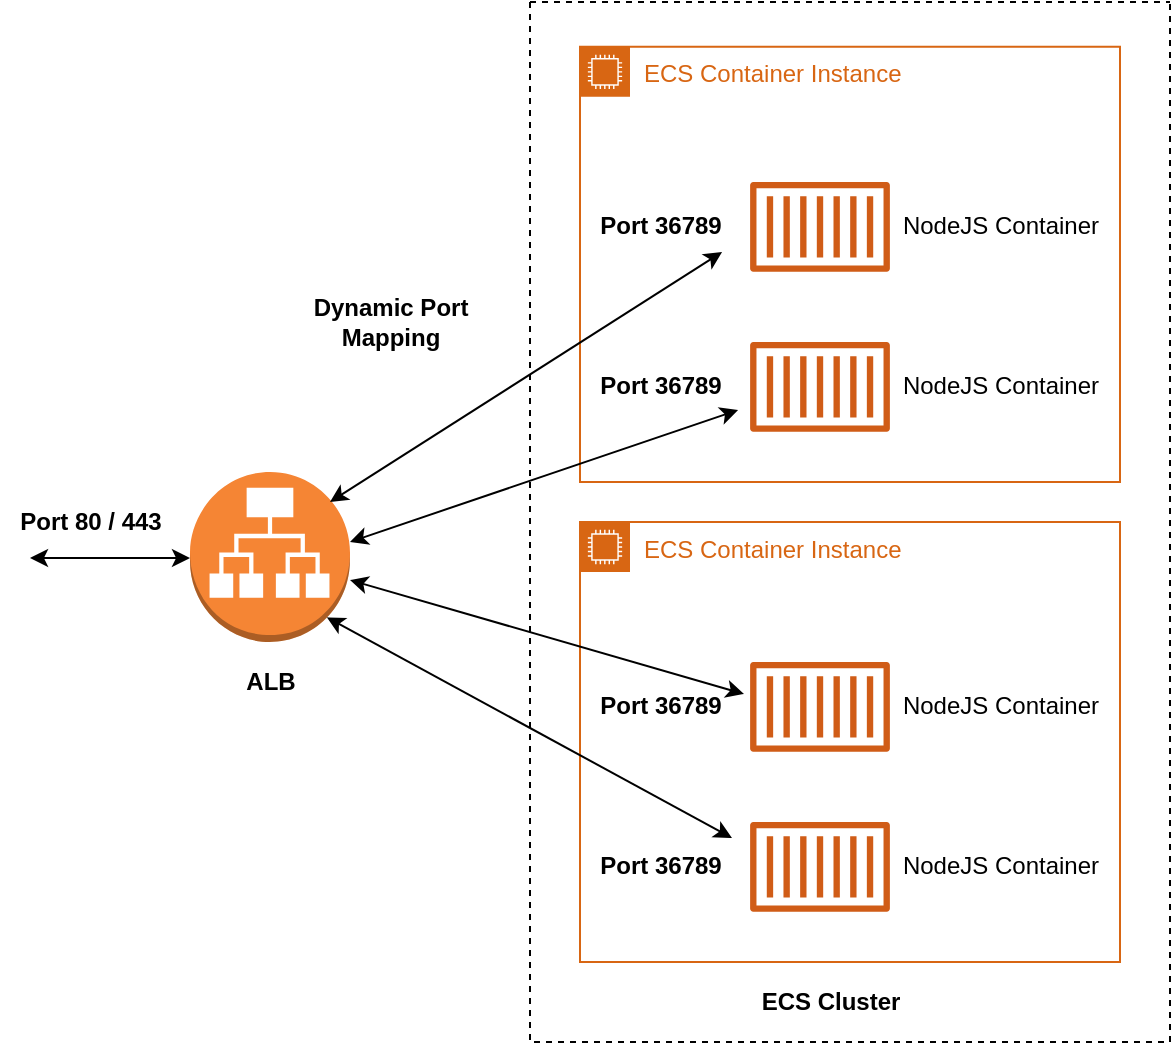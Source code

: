 <mxfile version="14.6.13" type="device" pages="4"><diagram id="_UlOhTvQGxyn9ujrsRDd" name="load-balancing-ecs-ec2-launch-type"><mxGraphModel dx="1422" dy="832" grid="1" gridSize="10" guides="1" tooltips="1" connect="1" arrows="1" fold="1" page="1" pageScale="1" pageWidth="850" pageHeight="1100" math="0" shadow="0"><root><mxCell id="0"/><mxCell id="1" parent="0"/><mxCell id="Nkd91bNFMX8TOM0IOn5a-1" value="" style="swimlane;startSize=0;fillColor=none;dashed=1;" vertex="1" parent="1"><mxGeometry x="290" y="120" width="320" height="520" as="geometry"/></mxCell><mxCell id="Nkd91bNFMX8TOM0IOn5a-22" value="ECS Container Instance" style="points=[[0,0],[0.25,0],[0.5,0],[0.75,0],[1,0],[1,0.25],[1,0.5],[1,0.75],[1,1],[0.75,1],[0.5,1],[0.25,1],[0,1],[0,0.75],[0,0.5],[0,0.25]];outlineConnect=0;gradientColor=none;html=1;whiteSpace=wrap;fontSize=12;fontStyle=0;shape=mxgraph.aws4.group;grIcon=mxgraph.aws4.group_ec2_instance_contents;strokeColor=#D86613;fillColor=none;verticalAlign=top;align=left;spacingLeft=30;fontColor=#D86613;dashed=0;" vertex="1" parent="Nkd91bNFMX8TOM0IOn5a-1"><mxGeometry x="25" y="22.43" width="270" height="217.57" as="geometry"/></mxCell><mxCell id="Nkd91bNFMX8TOM0IOn5a-28" value="NodeJS Container" style="text;html=1;align=center;verticalAlign=middle;resizable=0;points=[];autosize=1;strokeColor=none;" vertex="1" parent="Nkd91bNFMX8TOM0IOn5a-1"><mxGeometry x="180" y="182.43" width="110" height="20" as="geometry"/></mxCell><mxCell id="Nkd91bNFMX8TOM0IOn5a-29" value="" style="outlineConnect=0;fontColor=#232F3E;gradientColor=none;fillColor=#D05C17;strokeColor=none;dashed=0;verticalLabelPosition=bottom;verticalAlign=top;align=center;html=1;fontSize=12;fontStyle=0;aspect=fixed;pointerEvents=1;shape=mxgraph.aws4.container_1;" vertex="1" parent="Nkd91bNFMX8TOM0IOn5a-1"><mxGeometry x="110" y="170" width="70" height="44.87" as="geometry"/></mxCell><mxCell id="Nkd91bNFMX8TOM0IOn5a-30" value="&lt;b&gt;Port 36789&lt;/b&gt;" style="text;html=1;align=center;verticalAlign=middle;resizable=0;points=[];autosize=1;strokeColor=none;" vertex="1" parent="Nkd91bNFMX8TOM0IOn5a-1"><mxGeometry x="25" y="182.43" width="80" height="20" as="geometry"/></mxCell><mxCell id="Nkd91bNFMX8TOM0IOn5a-31" value="&lt;b&gt;Port 36789&lt;/b&gt;" style="text;html=1;align=center;verticalAlign=middle;resizable=0;points=[];autosize=1;strokeColor=none;" vertex="1" parent="Nkd91bNFMX8TOM0IOn5a-1"><mxGeometry x="25" y="102.43" width="80" height="20" as="geometry"/></mxCell><mxCell id="Nkd91bNFMX8TOM0IOn5a-32" value="" style="outlineConnect=0;fontColor=#232F3E;gradientColor=none;fillColor=#D05C17;strokeColor=none;dashed=0;verticalLabelPosition=bottom;verticalAlign=top;align=center;html=1;fontSize=12;fontStyle=0;aspect=fixed;pointerEvents=1;shape=mxgraph.aws4.container_1;" vertex="1" parent="Nkd91bNFMX8TOM0IOn5a-1"><mxGeometry x="110" y="90" width="70" height="44.87" as="geometry"/></mxCell><mxCell id="Nkd91bNFMX8TOM0IOn5a-13" value="NodeJS Container" style="text;html=1;align=center;verticalAlign=middle;resizable=0;points=[];autosize=1;strokeColor=none;" vertex="1" parent="Nkd91bNFMX8TOM0IOn5a-1"><mxGeometry x="180" y="102.43" width="110" height="20" as="geometry"/></mxCell><mxCell id="Nkd91bNFMX8TOM0IOn5a-33" value="ECS Container Instance" style="points=[[0,0],[0.25,0],[0.5,0],[0.75,0],[1,0],[1,0.25],[1,0.5],[1,0.75],[1,1],[0.75,1],[0.5,1],[0.25,1],[0,1],[0,0.75],[0,0.5],[0,0.25]];outlineConnect=0;gradientColor=none;html=1;whiteSpace=wrap;fontSize=12;fontStyle=0;shape=mxgraph.aws4.group;grIcon=mxgraph.aws4.group_ec2_instance_contents;strokeColor=#D86613;fillColor=none;verticalAlign=top;align=left;spacingLeft=30;fontColor=#D86613;dashed=0;" vertex="1" parent="Nkd91bNFMX8TOM0IOn5a-1"><mxGeometry x="25" y="260" width="270" height="220" as="geometry"/></mxCell><mxCell id="Nkd91bNFMX8TOM0IOn5a-34" value="NodeJS Container" style="text;html=1;align=center;verticalAlign=middle;resizable=0;points=[];autosize=1;strokeColor=none;" vertex="1" parent="Nkd91bNFMX8TOM0IOn5a-1"><mxGeometry x="180" y="422.43" width="110" height="20" as="geometry"/></mxCell><mxCell id="Nkd91bNFMX8TOM0IOn5a-35" value="" style="outlineConnect=0;fontColor=#232F3E;gradientColor=none;fillColor=#D05C17;strokeColor=none;dashed=0;verticalLabelPosition=bottom;verticalAlign=top;align=center;html=1;fontSize=12;fontStyle=0;aspect=fixed;pointerEvents=1;shape=mxgraph.aws4.container_1;" vertex="1" parent="Nkd91bNFMX8TOM0IOn5a-1"><mxGeometry x="110" y="410" width="70" height="44.87" as="geometry"/></mxCell><mxCell id="Nkd91bNFMX8TOM0IOn5a-36" value="&lt;b&gt;Port 36789&lt;/b&gt;" style="text;html=1;align=center;verticalAlign=middle;resizable=0;points=[];autosize=1;strokeColor=none;" vertex="1" parent="Nkd91bNFMX8TOM0IOn5a-1"><mxGeometry x="25" y="422.43" width="80" height="20" as="geometry"/></mxCell><mxCell id="Nkd91bNFMX8TOM0IOn5a-37" value="&lt;b&gt;Port 36789&lt;/b&gt;" style="text;html=1;align=center;verticalAlign=middle;resizable=0;points=[];autosize=1;strokeColor=none;" vertex="1" parent="Nkd91bNFMX8TOM0IOn5a-1"><mxGeometry x="25" y="342.43" width="80" height="20" as="geometry"/></mxCell><mxCell id="Nkd91bNFMX8TOM0IOn5a-38" value="" style="outlineConnect=0;fontColor=#232F3E;gradientColor=none;fillColor=#D05C17;strokeColor=none;dashed=0;verticalLabelPosition=bottom;verticalAlign=top;align=center;html=1;fontSize=12;fontStyle=0;aspect=fixed;pointerEvents=1;shape=mxgraph.aws4.container_1;" vertex="1" parent="Nkd91bNFMX8TOM0IOn5a-1"><mxGeometry x="110" y="330" width="70" height="44.87" as="geometry"/></mxCell><mxCell id="Nkd91bNFMX8TOM0IOn5a-39" value="NodeJS Container" style="text;html=1;align=center;verticalAlign=middle;resizable=0;points=[];autosize=1;strokeColor=none;" vertex="1" parent="Nkd91bNFMX8TOM0IOn5a-1"><mxGeometry x="180" y="342.43" width="110" height="20" as="geometry"/></mxCell><mxCell id="Nkd91bNFMX8TOM0IOn5a-12" value="&lt;b&gt;ECS Cluster&lt;/b&gt;" style="text;html=1;align=center;verticalAlign=middle;resizable=0;points=[];autosize=1;strokeColor=none;" vertex="1" parent="1"><mxGeometry x="400" y="610" width="80" height="20" as="geometry"/></mxCell><mxCell id="Nkd91bNFMX8TOM0IOn5a-40" value="" style="outlineConnect=0;dashed=0;verticalLabelPosition=bottom;verticalAlign=top;align=center;html=1;shape=mxgraph.aws3.application_load_balancer;fillColor=#F58534;gradientColor=none;" vertex="1" parent="1"><mxGeometry x="120" y="355" width="80" height="85" as="geometry"/></mxCell><mxCell id="Nkd91bNFMX8TOM0IOn5a-41" value="&lt;b&gt;ALB&lt;/b&gt;" style="text;html=1;align=center;verticalAlign=middle;resizable=0;points=[];autosize=1;strokeColor=none;" vertex="1" parent="1"><mxGeometry x="140" y="450" width="40" height="20" as="geometry"/></mxCell><mxCell id="Nkd91bNFMX8TOM0IOn5a-43" value="" style="endArrow=classic;startArrow=classic;html=1;" edge="1" parent="1"><mxGeometry width="50" height="50" relative="1" as="geometry"><mxPoint x="40" y="398" as="sourcePoint"/><mxPoint x="120" y="398" as="targetPoint"/></mxGeometry></mxCell><mxCell id="Nkd91bNFMX8TOM0IOn5a-44" value="&lt;b&gt;Port 80 / 443&lt;/b&gt;" style="text;html=1;align=center;verticalAlign=middle;resizable=0;points=[];autosize=1;strokeColor=none;" vertex="1" parent="1"><mxGeometry x="25" y="370" width="90" height="20" as="geometry"/></mxCell><mxCell id="Nkd91bNFMX8TOM0IOn5a-45" value="" style="endArrow=classic;startArrow=classic;html=1;entryX=0.888;entryY=1.128;entryDx=0;entryDy=0;entryPerimeter=0;" edge="1" parent="1" target="Nkd91bNFMX8TOM0IOn5a-31"><mxGeometry width="50" height="50" relative="1" as="geometry"><mxPoint x="190" y="370" as="sourcePoint"/><mxPoint x="320" y="230" as="targetPoint"/></mxGeometry></mxCell><mxCell id="Nkd91bNFMX8TOM0IOn5a-46" value="" style="endArrow=classic;startArrow=classic;html=1;entryX=0.988;entryY=1.078;entryDx=0;entryDy=0;entryPerimeter=0;" edge="1" parent="1" target="Nkd91bNFMX8TOM0IOn5a-30"><mxGeometry width="50" height="50" relative="1" as="geometry"><mxPoint x="200" y="390" as="sourcePoint"/><mxPoint x="396.04" y="254.99" as="targetPoint"/></mxGeometry></mxCell><mxCell id="Nkd91bNFMX8TOM0IOn5a-47" value="" style="endArrow=classic;startArrow=classic;html=1;entryX=1.025;entryY=0.178;entryDx=0;entryDy=0;entryPerimeter=0;" edge="1" parent="1" source="Nkd91bNFMX8TOM0IOn5a-40" target="Nkd91bNFMX8TOM0IOn5a-37"><mxGeometry width="50" height="50" relative="1" as="geometry"><mxPoint x="210" y="390" as="sourcePoint"/><mxPoint x="406.04" y="264.99" as="targetPoint"/></mxGeometry></mxCell><mxCell id="Nkd91bNFMX8TOM0IOn5a-48" value="" style="endArrow=classic;startArrow=classic;html=1;entryX=0.95;entryY=-0.222;entryDx=0;entryDy=0;entryPerimeter=0;exitX=0.855;exitY=0.855;exitDx=0;exitDy=0;exitPerimeter=0;" edge="1" parent="1" source="Nkd91bNFMX8TOM0IOn5a-40" target="Nkd91bNFMX8TOM0IOn5a-36"><mxGeometry width="50" height="50" relative="1" as="geometry"><mxPoint x="220" y="400" as="sourcePoint"/><mxPoint x="416.04" y="274.99" as="targetPoint"/></mxGeometry></mxCell><mxCell id="Nkd91bNFMX8TOM0IOn5a-49" value="&lt;b&gt;Dynamic Port&lt;br&gt;Mapping&lt;/b&gt;" style="text;html=1;align=center;verticalAlign=middle;resizable=0;points=[];autosize=1;strokeColor=none;" vertex="1" parent="1"><mxGeometry x="175" y="265" width="90" height="30" as="geometry"/></mxCell></root></mxGraphModel></diagram><diagram id="N3JHBjFCIgtS-J8nyKdu" name="load-balancing-ecs-fargate"><mxGraphModel dx="1422" dy="832" grid="1" gridSize="10" guides="1" tooltips="1" connect="1" arrows="1" fold="1" page="1" pageScale="1" pageWidth="850" pageHeight="1100" math="0" shadow="0"><root><mxCell id="zV97g3ARTg8iiChoqAvH-0"/><mxCell id="zV97g3ARTg8iiChoqAvH-1" parent="zV97g3ARTg8iiChoqAvH-0"/><mxCell id="29w667m5YEWVdJ0bVQLg-16" value="" style="outlineConnect=0;dashed=0;verticalLabelPosition=bottom;verticalAlign=top;align=center;html=1;shape=mxgraph.aws3.application_load_balancer;fillColor=#F58534;gradientColor=none;" vertex="1" parent="zV97g3ARTg8iiChoqAvH-1"><mxGeometry x="120" y="355" width="80" height="85" as="geometry"/></mxCell><mxCell id="29w667m5YEWVdJ0bVQLg-17" value="&lt;b&gt;ALB&lt;/b&gt;" style="text;html=1;align=center;verticalAlign=middle;resizable=0;points=[];autosize=1;strokeColor=none;" vertex="1" parent="zV97g3ARTg8iiChoqAvH-1"><mxGeometry x="140" y="450" width="40" height="20" as="geometry"/></mxCell><mxCell id="29w667m5YEWVdJ0bVQLg-18" value="" style="endArrow=classic;startArrow=classic;html=1;" edge="1" parent="zV97g3ARTg8iiChoqAvH-1"><mxGeometry width="50" height="50" relative="1" as="geometry"><mxPoint x="40" y="398" as="sourcePoint"/><mxPoint x="120" y="398" as="targetPoint"/></mxGeometry></mxCell><mxCell id="29w667m5YEWVdJ0bVQLg-19" value="&lt;b&gt;Port 80 / 443&lt;/b&gt;" style="text;html=1;align=center;verticalAlign=middle;resizable=0;points=[];autosize=1;strokeColor=none;" vertex="1" parent="zV97g3ARTg8iiChoqAvH-1"><mxGeometry x="25" y="370" width="90" height="20" as="geometry"/></mxCell><mxCell id="29w667m5YEWVdJ0bVQLg-20" value="" style="endArrow=classic;startArrow=classic;html=1;exitX=0.855;exitY=0.145;exitDx=0;exitDy=0;exitPerimeter=0;entryX=0;entryY=0.5;entryDx=0;entryDy=0;" edge="1" parent="zV97g3ARTg8iiChoqAvH-1" target="29w667m5YEWVdJ0bVQLg-25" source="29w667m5YEWVdJ0bVQLg-16"><mxGeometry width="50" height="50" relative="1" as="geometry"><mxPoint x="193.96" y="390" as="sourcePoint"/><mxPoint x="350" y="310" as="targetPoint"/></mxGeometry></mxCell><mxCell id="29w667m5YEWVdJ0bVQLg-21" value="" style="endArrow=classic;startArrow=classic;html=1;exitX=1;exitY=0.5;exitDx=0;exitDy=0;exitPerimeter=0;entryX=-0.018;entryY=0.6;entryDx=0;entryDy=0;entryPerimeter=0;" edge="1" parent="zV97g3ARTg8iiChoqAvH-1" target="29w667m5YEWVdJ0bVQLg-26" source="29w667m5YEWVdJ0bVQLg-16"><mxGeometry width="50" height="50" relative="1" as="geometry"><mxPoint x="210" y="400" as="sourcePoint"/><mxPoint x="390" y="390" as="targetPoint"/></mxGeometry></mxCell><mxCell id="29w667m5YEWVdJ0bVQLg-22" value="" style="endArrow=classic;startArrow=classic;html=1;exitX=0.855;exitY=0.855;exitDx=0;exitDy=0;exitPerimeter=0;entryX=0;entryY=0.5;entryDx=0;entryDy=0;" edge="1" parent="zV97g3ARTg8iiChoqAvH-1" source="29w667m5YEWVdJ0bVQLg-16" target="29w667m5YEWVdJ0bVQLg-27"><mxGeometry width="50" height="50" relative="1" as="geometry"><mxPoint x="210" y="390" as="sourcePoint"/><mxPoint x="350" y="480" as="targetPoint"/></mxGeometry></mxCell><mxCell id="29w667m5YEWVdJ0bVQLg-25" value="" style="whiteSpace=wrap;html=1;fillColor=none;dashed=1;" vertex="1" parent="zV97g3ARTg8iiChoqAvH-1"><mxGeometry x="345" y="270" width="165" height="70" as="geometry"/></mxCell><mxCell id="29w667m5YEWVdJ0bVQLg-26" value="" style="whiteSpace=wrap;html=1;fillColor=none;dashed=1;" vertex="1" parent="zV97g3ARTg8iiChoqAvH-1"><mxGeometry x="345" y="355" width="165" height="70" as="geometry"/></mxCell><mxCell id="29w667m5YEWVdJ0bVQLg-27" value="" style="whiteSpace=wrap;html=1;fillColor=none;dashed=1;" vertex="1" parent="zV97g3ARTg8iiChoqAvH-1"><mxGeometry x="345" y="450" width="165" height="70" as="geometry"/></mxCell><mxCell id="29w667m5YEWVdJ0bVQLg-28" value="" style="outlineConnect=0;fontColor=#232F3E;gradientColor=none;fillColor=#D05C17;strokeColor=none;dashed=0;verticalLabelPosition=bottom;verticalAlign=top;align=center;html=1;fontSize=12;fontStyle=0;aspect=fixed;pointerEvents=1;shape=mxgraph.aws4.ecs_task;" vertex="1" parent="zV97g3ARTg8iiChoqAvH-1"><mxGeometry x="425" y="283.5" width="32.53" height="43" as="geometry"/></mxCell><mxCell id="29w667m5YEWVdJ0bVQLg-33" value="&lt;span&gt;Task A&lt;/span&gt;" style="text;html=1;align=center;verticalAlign=middle;resizable=0;points=[];autosize=1;strokeColor=none;fontStyle=1" vertex="1" parent="zV97g3ARTg8iiChoqAvH-1"><mxGeometry x="455" y="295" width="50" height="20" as="geometry"/></mxCell><mxCell id="29w667m5YEWVdJ0bVQLg-34" value="" style="outlineConnect=0;fontColor=#232F3E;gradientColor=none;fillColor=#D05C17;strokeColor=none;dashed=0;verticalLabelPosition=bottom;verticalAlign=top;align=center;html=1;fontSize=12;fontStyle=0;aspect=fixed;pointerEvents=1;shape=mxgraph.aws4.ecs_task;" vertex="1" parent="zV97g3ARTg8iiChoqAvH-1"><mxGeometry x="422.47" y="376" width="32.53" height="43" as="geometry"/></mxCell><mxCell id="29w667m5YEWVdJ0bVQLg-35" value="" style="outlineConnect=0;fontColor=#232F3E;gradientColor=none;fillColor=#D05C17;strokeColor=none;dashed=0;verticalLabelPosition=bottom;verticalAlign=top;align=center;html=1;fontSize=12;fontStyle=0;aspect=fixed;pointerEvents=1;shape=mxgraph.aws4.ecs_task;" vertex="1" parent="zV97g3ARTg8iiChoqAvH-1"><mxGeometry x="425" y="470" width="32.53" height="43" as="geometry"/></mxCell><mxCell id="29w667m5YEWVdJ0bVQLg-36" value="&lt;b&gt;Task B&lt;/b&gt;" style="text;html=1;align=center;verticalAlign=middle;resizable=0;points=[];autosize=1;strokeColor=none;" vertex="1" parent="zV97g3ARTg8iiChoqAvH-1"><mxGeometry x="455" y="387.5" width="50" height="20" as="geometry"/></mxCell><mxCell id="29w667m5YEWVdJ0bVQLg-37" value="&lt;b&gt;Task C&lt;/b&gt;" style="text;html=1;align=center;verticalAlign=middle;resizable=0;points=[];autosize=1;strokeColor=none;" vertex="1" parent="zV97g3ARTg8iiChoqAvH-1"><mxGeometry x="457.53" y="481.5" width="50" height="20" as="geometry"/></mxCell><mxCell id="29w667m5YEWVdJ0bVQLg-38" value="" style="outlineConnect=0;dashed=0;verticalLabelPosition=bottom;verticalAlign=top;align=center;html=1;shape=mxgraph.aws3.elastic_network_interface;fillColor=#F58536;gradientColor=none;" vertex="1" parent="zV97g3ARTg8iiChoqAvH-1"><mxGeometry x="372" y="295" width="30" height="35" as="geometry"/></mxCell><mxCell id="29w667m5YEWVdJ0bVQLg-39" value="" style="outlineConnect=0;dashed=0;verticalLabelPosition=bottom;verticalAlign=top;align=center;html=1;shape=mxgraph.aws3.elastic_network_interface;fillColor=#F58536;gradientColor=none;" vertex="1" parent="zV97g3ARTg8iiChoqAvH-1"><mxGeometry x="372" y="385" width="30" height="34" as="geometry"/></mxCell><mxCell id="29w667m5YEWVdJ0bVQLg-40" value="" style="outlineConnect=0;dashed=0;verticalLabelPosition=bottom;verticalAlign=top;align=center;html=1;shape=mxgraph.aws3.elastic_network_interface;fillColor=#F58536;gradientColor=none;" vertex="1" parent="zV97g3ARTg8iiChoqAvH-1"><mxGeometry x="372" y="476" width="28" height="34" as="geometry"/></mxCell><mxCell id="29w667m5YEWVdJ0bVQLg-41" value="&lt;b&gt;172.16.4.5&lt;/b&gt;" style="text;html=1;align=center;verticalAlign=middle;resizable=0;points=[];autosize=1;strokeColor=none;" vertex="1" parent="zV97g3ARTg8iiChoqAvH-1"><mxGeometry x="351" y="275" width="70" height="20" as="geometry"/></mxCell><mxCell id="29w667m5YEWVdJ0bVQLg-42" value="&lt;b&gt;172.16.4.5&lt;/b&gt;" style="text;html=1;align=center;verticalAlign=middle;resizable=0;points=[];autosize=1;strokeColor=none;" vertex="1" parent="zV97g3ARTg8iiChoqAvH-1"><mxGeometry x="351" y="365" width="70" height="20" as="geometry"/></mxCell><mxCell id="29w667m5YEWVdJ0bVQLg-43" value="&lt;b&gt;172.16.4.5&lt;/b&gt;" style="text;html=1;align=center;verticalAlign=middle;resizable=0;points=[];autosize=1;strokeColor=none;" vertex="1" parent="zV97g3ARTg8iiChoqAvH-1"><mxGeometry x="351" y="456" width="70" height="20" as="geometry"/></mxCell><mxCell id="29w667m5YEWVdJ0bVQLg-44" value="&lt;b&gt;Port 80&lt;/b&gt;" style="text;html=1;align=center;verticalAlign=middle;resizable=0;points=[];autosize=1;strokeColor=none;" vertex="1" parent="zV97g3ARTg8iiChoqAvH-1"><mxGeometry x="270" y="283.5" width="60" height="20" as="geometry"/></mxCell><mxCell id="29w667m5YEWVdJ0bVQLg-46" value="&lt;b&gt;Port 80&lt;/b&gt;" style="text;html=1;align=center;verticalAlign=middle;resizable=0;points=[];autosize=1;strokeColor=none;" vertex="1" parent="zV97g3ARTg8iiChoqAvH-1"><mxGeometry x="285" y="367.5" width="60" height="20" as="geometry"/></mxCell><mxCell id="29w667m5YEWVdJ0bVQLg-47" value="&lt;b&gt;Port 80&lt;/b&gt;" style="text;html=1;align=center;verticalAlign=middle;resizable=0;points=[];autosize=1;strokeColor=none;" vertex="1" parent="zV97g3ARTg8iiChoqAvH-1"><mxGeometry x="270" y="476" width="60" height="20" as="geometry"/></mxCell></root></mxGraphModel></diagram><diagram id="8MqrWW0qMtrAfoccMOQV" name="event-bridge"><mxGraphModel dx="1422" dy="832" grid="1" gridSize="10" guides="1" tooltips="1" connect="1" arrows="1" fold="1" page="1" pageScale="1" pageWidth="850" pageHeight="1100" math="0" shadow="0"><root><mxCell id="L1vl8yJ9G466MD1yE8et-0"/><mxCell id="L1vl8yJ9G466MD1yE8et-1" parent="L1vl8yJ9G466MD1yE8et-0"/><mxCell id="L1vl8yJ9G466MD1yE8et-2" value="Region" style="points=[[0,0],[0.25,0],[0.5,0],[0.75,0],[1,0],[1,0.25],[1,0.5],[1,0.75],[1,1],[0.75,1],[0.5,1],[0.25,1],[0,1],[0,0.75],[0,0.5],[0,0.25]];outlineConnect=0;gradientColor=none;html=1;whiteSpace=wrap;fontSize=12;fontStyle=0;shape=mxgraph.aws4.group;grIcon=mxgraph.aws4.group_region;strokeColor=#147EBA;fillColor=none;verticalAlign=top;align=left;spacingLeft=30;fontColor=#147EBA;dashed=1;" vertex="1" parent="L1vl8yJ9G466MD1yE8et-1"><mxGeometry x="200" y="200" width="690" height="610" as="geometry"/></mxCell><mxCell id="L1vl8yJ9G466MD1yE8et-4" value="VPC" style="points=[[0,0],[0.25,0],[0.5,0],[0.75,0],[1,0],[1,0.25],[1,0.5],[1,0.75],[1,1],[0.75,1],[0.5,1],[0.25,1],[0,1],[0,0.75],[0,0.5],[0,0.25]];outlineConnect=0;gradientColor=none;html=1;whiteSpace=wrap;fontSize=12;fontStyle=0;shape=mxgraph.aws4.group;grIcon=mxgraph.aws4.group_vpc;strokeColor=#248814;fillColor=none;verticalAlign=top;align=left;spacingLeft=30;fontColor=#AAB7B8;dashed=0;" vertex="1" parent="L1vl8yJ9G466MD1yE8et-1"><mxGeometry x="440" y="230" width="320" height="280" as="geometry"/></mxCell><mxCell id="L1vl8yJ9G466MD1yE8et-6" value="" style="rounded=0;whiteSpace=wrap;html=1;dashed=1;fillColor=none;" vertex="1" parent="L1vl8yJ9G466MD1yE8et-1"><mxGeometry x="460" y="270" width="270" height="230" as="geometry"/></mxCell><mxCell id="L1vl8yJ9G466MD1yE8et-7" value="" style="rounded=0;whiteSpace=wrap;html=1;dashed=1;fillColor=none;" vertex="1" parent="L1vl8yJ9G466MD1yE8et-1"><mxGeometry x="480" y="290" width="230" height="180" as="geometry"/></mxCell><mxCell id="L1vl8yJ9G466MD1yE8et-8" value="&lt;b&gt;ECS Cluster&lt;/b&gt;" style="text;html=1;align=center;verticalAlign=middle;resizable=0;points=[];autosize=1;strokeColor=none;" vertex="1" parent="L1vl8yJ9G466MD1yE8et-1"><mxGeometry x="560" y="480" width="80" height="20" as="geometry"/></mxCell><mxCell id="L1vl8yJ9G466MD1yE8et-49" style="edgeStyle=orthogonalEdgeStyle;rounded=0;orthogonalLoop=1;jettySize=auto;html=1;" edge="1" parent="L1vl8yJ9G466MD1yE8et-1" source="L1vl8yJ9G466MD1yE8et-9" target="L1vl8yJ9G466MD1yE8et-47"><mxGeometry relative="1" as="geometry"/></mxCell><mxCell id="L1vl8yJ9G466MD1yE8et-50" value="Save Result" style="edgeLabel;html=1;align=center;verticalAlign=middle;resizable=0;points=[];" vertex="1" connectable="0" parent="L1vl8yJ9G466MD1yE8et-49"><mxGeometry x="-0.369" y="-2" relative="1" as="geometry"><mxPoint x="-5" y="-12" as="offset"/></mxGeometry></mxCell><mxCell id="L1vl8yJ9G466MD1yE8et-9" value="&lt;b&gt;Task&lt;/b&gt;" style="outlineConnect=0;fontColor=#232F3E;gradientColor=none;fillColor=#D05C17;strokeColor=none;dashed=0;verticalLabelPosition=bottom;verticalAlign=top;align=center;html=1;fontSize=12;fontStyle=0;aspect=fixed;pointerEvents=1;shape=mxgraph.aws4.ecs_task;" vertex="1" parent="L1vl8yJ9G466MD1yE8et-1"><mxGeometry x="567.44" y="390" width="45.38" height="60" as="geometry"/></mxCell><mxCell id="L1vl8yJ9G466MD1yE8et-10" value="&lt;b&gt;ECS Task Role&amp;nbsp;&lt;br&gt;(Access S3 &amp;amp; DyanamoDB)&lt;/b&gt;" style="text;html=1;align=center;verticalAlign=middle;resizable=0;points=[];autosize=1;strokeColor=#82b366;fillColor=#d5e8d4;" vertex="1" parent="L1vl8yJ9G466MD1yE8et-1"><mxGeometry x="510" y="348" width="170" height="30" as="geometry"/></mxCell><mxCell id="L1vl8yJ9G466MD1yE8et-11" value="" style="outlineConnect=0;fontColor=#232F3E;gradientColor=none;fillColor=#C7131F;strokeColor=none;dashed=0;verticalLabelPosition=bottom;verticalAlign=top;align=center;html=1;fontSize=12;fontStyle=0;aspect=fixed;pointerEvents=1;shape=mxgraph.aws4.role;" vertex="1" parent="L1vl8yJ9G466MD1yE8et-1"><mxGeometry x="515" y="335.5" width="30.13" height="17" as="geometry"/></mxCell><mxCell id="L1vl8yJ9G466MD1yE8et-13" value="&lt;b&gt;AWS Fargate&lt;/b&gt;" style="text;html=1;align=center;verticalAlign=middle;resizable=0;points=[];autosize=1;strokeColor=none;" vertex="1" parent="L1vl8yJ9G466MD1yE8et-1"><mxGeometry x="545.13" y="300" width="90" height="20" as="geometry"/></mxCell><mxCell id="L1vl8yJ9G466MD1yE8et-17" style="edgeStyle=orthogonalEdgeStyle;rounded=0;orthogonalLoop=1;jettySize=auto;html=1;" edge="1" parent="L1vl8yJ9G466MD1yE8et-1" source="L1vl8yJ9G466MD1yE8et-14" target="L1vl8yJ9G466MD1yE8et-15"><mxGeometry relative="1" as="geometry"/></mxCell><mxCell id="L1vl8yJ9G466MD1yE8et-18" value="Upload Object" style="edgeLabel;html=1;align=center;verticalAlign=middle;resizable=0;points=[];" vertex="1" connectable="0" parent="L1vl8yJ9G466MD1yE8et-17"><mxGeometry x="-0.254" y="3" relative="1" as="geometry"><mxPoint x="-26" y="-1" as="offset"/></mxGeometry></mxCell><mxCell id="L1vl8yJ9G466MD1yE8et-14" value="Client" style="outlineConnect=0;fontColor=#232F3E;gradientColor=none;strokeColor=#232F3E;fillColor=#ffffff;dashed=0;verticalLabelPosition=bottom;verticalAlign=top;align=center;html=1;fontSize=12;fontStyle=0;aspect=fixed;shape=mxgraph.aws4.resourceIcon;resIcon=mxgraph.aws4.client;" vertex="1" parent="L1vl8yJ9G466MD1yE8et-1"><mxGeometry x="50" y="314" width="60" height="60" as="geometry"/></mxCell><mxCell id="L1vl8yJ9G466MD1yE8et-19" style="edgeStyle=orthogonalEdgeStyle;rounded=0;orthogonalLoop=1;jettySize=auto;html=1;" edge="1" parent="L1vl8yJ9G466MD1yE8et-1" source="L1vl8yJ9G466MD1yE8et-15" target="L1vl8yJ9G466MD1yE8et-16"><mxGeometry relative="1" as="geometry"/></mxCell><mxCell id="L1vl8yJ9G466MD1yE8et-20" value="Event" style="edgeLabel;html=1;align=center;verticalAlign=middle;resizable=0;points=[];" vertex="1" connectable="0" parent="L1vl8yJ9G466MD1yE8et-19"><mxGeometry x="-0.279" y="1" relative="1" as="geometry"><mxPoint x="-1" y="24" as="offset"/></mxGeometry></mxCell><mxCell id="L1vl8yJ9G466MD1yE8et-15" value="&lt;b&gt;S3 Bucket&lt;/b&gt;" style="outlineConnect=0;fontColor=#232F3E;gradientColor=none;fillColor=#277116;strokeColor=none;dashed=0;verticalLabelPosition=bottom;verticalAlign=top;align=center;html=1;fontSize=12;fontStyle=0;aspect=fixed;pointerEvents=1;shape=mxgraph.aws4.bucket_with_objects;" vertex="1" parent="L1vl8yJ9G466MD1yE8et-1"><mxGeometry x="273.69" y="310" width="65.38" height="68" as="geometry"/></mxCell><mxCell id="L1vl8yJ9G466MD1yE8et-56" style="edgeStyle=orthogonalEdgeStyle;rounded=0;orthogonalLoop=1;jettySize=auto;html=1;" edge="1" parent="L1vl8yJ9G466MD1yE8et-1" source="L1vl8yJ9G466MD1yE8et-16" target="L1vl8yJ9G466MD1yE8et-21"><mxGeometry relative="1" as="geometry"><Array as="points"><mxPoint x="360" y="649"/><mxPoint x="360" y="555"/></Array></mxGeometry></mxCell><mxCell id="L1vl8yJ9G466MD1yE8et-58" style="edgeStyle=orthogonalEdgeStyle;rounded=0;orthogonalLoop=1;jettySize=auto;html=1;" edge="1" parent="L1vl8yJ9G466MD1yE8et-1" source="L1vl8yJ9G466MD1yE8et-16" target="L1vl8yJ9G466MD1yE8et-22"><mxGeometry relative="1" as="geometry"/></mxCell><mxCell id="L1vl8yJ9G466MD1yE8et-59" style="edgeStyle=orthogonalEdgeStyle;rounded=0;orthogonalLoop=1;jettySize=auto;html=1;" edge="1" parent="L1vl8yJ9G466MD1yE8et-1" source="L1vl8yJ9G466MD1yE8et-16" target="L1vl8yJ9G466MD1yE8et-32"><mxGeometry relative="1" as="geometry"><Array as="points"><mxPoint x="360" y="649"/><mxPoint x="360" y="745"/></Array></mxGeometry></mxCell><mxCell id="L1vl8yJ9G466MD1yE8et-16" value="&lt;b&gt;EventBridge&lt;/b&gt;" style="points=[[0,0,0],[0.25,0,0],[0.5,0,0],[0.75,0,0],[1,0,0],[0,1,0],[0.25,1,0],[0.5,1,0],[0.75,1,0],[1,1,0],[0,0.25,0],[0,0.5,0],[0,0.75,0],[1,0.25,0],[1,0.5,0],[1,0.75,0]];outlineConnect=0;fontColor=#232F3E;gradientColor=#F34482;gradientDirection=north;fillColor=#BC1356;strokeColor=#ffffff;dashed=0;verticalLabelPosition=bottom;verticalAlign=top;align=center;html=1;fontSize=12;fontStyle=0;aspect=fixed;shape=mxgraph.aws4.resourceIcon;resIcon=mxgraph.aws4.eventbridge;" vertex="1" parent="L1vl8yJ9G466MD1yE8et-1"><mxGeometry x="267.38" y="610" width="78" height="78" as="geometry"/></mxCell><mxCell id="L1vl8yJ9G466MD1yE8et-30" style="edgeStyle=orthogonalEdgeStyle;rounded=0;orthogonalLoop=1;jettySize=auto;html=1;" edge="1" parent="L1vl8yJ9G466MD1yE8et-1" source="L1vl8yJ9G466MD1yE8et-21" target="L1vl8yJ9G466MD1yE8et-9"><mxGeometry relative="1" as="geometry"><Array as="points"><mxPoint x="520" y="550"/><mxPoint x="520" y="420"/></Array></mxGeometry></mxCell><mxCell id="L1vl8yJ9G466MD1yE8et-37" value="Event" style="edgeLabel;html=1;align=center;verticalAlign=middle;resizable=0;points=[];" vertex="1" connectable="0" parent="L1vl8yJ9G466MD1yE8et-30"><mxGeometry x="-0.539" y="2" relative="1" as="geometry"><mxPoint x="-27" y="-8" as="offset"/></mxGeometry></mxCell><mxCell id="L1vl8yJ9G466MD1yE8et-21" value="EventBridge Rule&lt;br&gt;(Run ECS Task)" style="outlineConnect=0;fontColor=#232F3E;gradientColor=none;strokeColor=#232F3E;fillColor=#ffffff;dashed=0;verticalLabelPosition=bottom;verticalAlign=top;align=center;html=1;fontSize=12;fontStyle=0;aspect=fixed;shape=mxgraph.aws4.resourceIcon;resIcon=mxgraph.aws4.rule_2;" vertex="1" parent="L1vl8yJ9G466MD1yE8et-1"><mxGeometry x="410" y="530" width="50" height="50" as="geometry"/></mxCell><mxCell id="L1vl8yJ9G466MD1yE8et-38" style="edgeStyle=orthogonalEdgeStyle;rounded=0;orthogonalLoop=1;jettySize=auto;html=1;" edge="1" parent="L1vl8yJ9G466MD1yE8et-1" source="L1vl8yJ9G466MD1yE8et-22" target="L1vl8yJ9G466MD1yE8et-35"><mxGeometry relative="1" as="geometry"/></mxCell><mxCell id="L1vl8yJ9G466MD1yE8et-39" value="Event" style="edgeLabel;html=1;align=center;verticalAlign=middle;resizable=0;points=[];" vertex="1" connectable="0" parent="L1vl8yJ9G466MD1yE8et-38"><mxGeometry x="-0.543" y="-2" relative="1" as="geometry"><mxPoint x="-8" y="-2" as="offset"/></mxGeometry></mxCell><mxCell id="L1vl8yJ9G466MD1yE8et-22" value="EventBridge Rule" style="outlineConnect=0;fontColor=#232F3E;gradientColor=none;strokeColor=#232F3E;fillColor=#ffffff;dashed=0;verticalLabelPosition=bottom;verticalAlign=top;align=center;html=1;fontSize=12;fontStyle=0;aspect=fixed;shape=mxgraph.aws4.resourceIcon;resIcon=mxgraph.aws4.rule_2;" vertex="1" parent="L1vl8yJ9G466MD1yE8et-1"><mxGeometry x="410" y="624" width="50" height="50" as="geometry"/></mxCell><mxCell id="L1vl8yJ9G466MD1yE8et-40" style="edgeStyle=orthogonalEdgeStyle;rounded=0;orthogonalLoop=1;jettySize=auto;html=1;" edge="1" parent="L1vl8yJ9G466MD1yE8et-1" source="L1vl8yJ9G466MD1yE8et-32" target="L1vl8yJ9G466MD1yE8et-36"><mxGeometry relative="1" as="geometry"/></mxCell><mxCell id="L1vl8yJ9G466MD1yE8et-41" value="Event" style="edgeLabel;html=1;align=center;verticalAlign=middle;resizable=0;points=[];" vertex="1" connectable="0" parent="L1vl8yJ9G466MD1yE8et-40"><mxGeometry x="-0.263" relative="1" as="geometry"><mxPoint x="-19" as="offset"/></mxGeometry></mxCell><mxCell id="L1vl8yJ9G466MD1yE8et-32" value="EventBridge Rule" style="outlineConnect=0;fontColor=#232F3E;gradientColor=none;strokeColor=#232F3E;fillColor=#ffffff;dashed=0;verticalLabelPosition=bottom;verticalAlign=top;align=center;html=1;fontSize=12;fontStyle=0;aspect=fixed;shape=mxgraph.aws4.resourceIcon;resIcon=mxgraph.aws4.rule_2;" vertex="1" parent="L1vl8yJ9G466MD1yE8et-1"><mxGeometry x="410" y="726.5" width="50" height="50" as="geometry"/></mxCell><mxCell id="L1vl8yJ9G466MD1yE8et-35" value="Lambda Target" style="outlineConnect=0;dashed=0;verticalLabelPosition=bottom;verticalAlign=top;align=center;html=1;shape=mxgraph.aws3.lambda_function;fillColor=#F58534;gradientColor=none;" vertex="1" parent="L1vl8yJ9G466MD1yE8et-1"><mxGeometry x="670" y="619" width="60" height="60" as="geometry"/></mxCell><mxCell id="L1vl8yJ9G466MD1yE8et-36" value="API Gateway Target" style="outlineConnect=0;dashed=0;verticalLabelPosition=bottom;verticalAlign=top;align=center;html=1;shape=mxgraph.aws3.api_gateway;fillColor=#D9A741;gradientColor=none;" vertex="1" parent="L1vl8yJ9G466MD1yE8et-1"><mxGeometry x="670" y="720" width="50" height="63" as="geometry"/></mxCell><mxCell id="L1vl8yJ9G466MD1yE8et-47" value="" style="outlineConnect=0;dashed=0;verticalLabelPosition=bottom;verticalAlign=top;align=center;html=1;shape=mxgraph.aws3.dynamo_db;fillColor=#2E73B8;gradientColor=none;" vertex="1" parent="L1vl8yJ9G466MD1yE8et-1"><mxGeometry x="800" y="379.5" width="72" height="81" as="geometry"/></mxCell><mxCell id="L1vl8yJ9G466MD1yE8et-52" value="" style="endArrow=classic;html=1;exitX=0;exitY=0.165;exitDx=0;exitDy=0;exitPerimeter=0;" edge="1" parent="L1vl8yJ9G466MD1yE8et-1" source="L1vl8yJ9G466MD1yE8et-9" target="L1vl8yJ9G466MD1yE8et-15"><mxGeometry width="50" height="50" relative="1" as="geometry"><mxPoint x="530" y="430" as="sourcePoint"/><mxPoint x="580" y="380" as="targetPoint"/></mxGeometry></mxCell><mxCell id="L1vl8yJ9G466MD1yE8et-53" value="Get Object" style="edgeLabel;html=1;align=center;verticalAlign=middle;resizable=0;points=[];" vertex="1" connectable="0" parent="L1vl8yJ9G466MD1yE8et-52"><mxGeometry x="0.298" y="1" relative="1" as="geometry"><mxPoint x="-19" y="10" as="offset"/></mxGeometry></mxCell></root></mxGraphModel></diagram><diagram id="Ep3fO3ktG-JZKQEWymrO" name="ecs-cluster"><mxGraphModel dx="2881" dy="2289" grid="1" gridSize="10" guides="1" tooltips="1" connect="1" arrows="1" fold="1" page="1" pageScale="1" pageWidth="850" pageHeight="1100" math="0" shadow="0"><root><mxCell id="wxPOpHwHhG0_a9IqJy_x-0"/><mxCell id="wxPOpHwHhG0_a9IqJy_x-1" parent="wxPOpHwHhG0_a9IqJy_x-0"/><mxCell id="wxPOpHwHhG0_a9IqJy_x-192" value="AWS Cloud" style="points=[[0,0],[0.25,0],[0.5,0],[0.75,0],[1,0],[1,0.25],[1,0.5],[1,0.75],[1,1],[0.75,1],[0.5,1],[0.25,1],[0,1],[0,0.75],[0,0.5],[0,0.25]];outlineConnect=0;gradientColor=none;html=1;whiteSpace=wrap;fontSize=12;fontStyle=0;shape=mxgraph.aws4.group;grIcon=mxgraph.aws4.group_aws_cloud_alt;strokeColor=#232F3E;fillColor=none;verticalAlign=top;align=left;spacingLeft=30;fontColor=#232F3E;dashed=0;dashPattern=1 4;" vertex="1" parent="wxPOpHwHhG0_a9IqJy_x-1"><mxGeometry x="910" y="-8" width="630" height="848" as="geometry"/></mxCell><mxCell id="wxPOpHwHhG0_a9IqJy_x-187" value="VPC" style="points=[[0,0],[0.25,0],[0.5,0],[0.75,0],[1,0],[1,0.25],[1,0.5],[1,0.75],[1,1],[0.75,1],[0.5,1],[0.25,1],[0,1],[0,0.75],[0,0.5],[0,0.25]];outlineConnect=0;gradientColor=none;html=1;whiteSpace=wrap;fontSize=12;fontStyle=0;shape=mxgraph.aws4.group;grIcon=mxgraph.aws4.group_vpc;strokeColor=#248814;fillColor=none;verticalAlign=top;align=left;spacingLeft=30;fontColor=#AAB7B8;dashed=0;dashPattern=1 4;" vertex="1" parent="wxPOpHwHhG0_a9IqJy_x-1"><mxGeometry x="940" y="30" width="560" height="670" as="geometry"/></mxCell><mxCell id="wxPOpHwHhG0_a9IqJy_x-235" value="VPC" style="points=[[0,0],[0.25,0],[0.5,0],[0.75,0],[1,0],[1,0.25],[1,0.5],[1,0.75],[1,1],[0.75,1],[0.5,1],[0.25,1],[0,1],[0,0.75],[0,0.5],[0,0.25]];outlineConnect=0;gradientColor=none;html=1;whiteSpace=wrap;fontSize=12;fontStyle=0;shape=mxgraph.aws4.group;grIcon=mxgraph.aws4.group_vpc;strokeColor=#248814;fillColor=none;verticalAlign=top;align=left;spacingLeft=30;fontColor=#AAB7B8;dashed=0;dashPattern=1 4;" vertex="1" parent="wxPOpHwHhG0_a9IqJy_x-1"><mxGeometry x="940" y="30" width="560" height="670" as="geometry"/></mxCell><mxCell id="wxPOpHwHhG0_a9IqJy_x-127" value="AWS Cloud" style="points=[[0,0],[0.25,0],[0.5,0],[0.75,0],[1,0],[1,0.25],[1,0.5],[1,0.75],[1,1],[0.75,1],[0.5,1],[0.25,1],[0,1],[0,0.75],[0,0.5],[0,0.25]];outlineConnect=0;gradientColor=none;html=1;whiteSpace=wrap;fontSize=12;fontStyle=0;shape=mxgraph.aws4.group;grIcon=mxgraph.aws4.group_aws_cloud_alt;strokeColor=#232F3E;fillColor=none;verticalAlign=top;align=left;spacingLeft=30;fontColor=#232F3E;dashed=0;" vertex="1" parent="wxPOpHwHhG0_a9IqJy_x-1"><mxGeometry x="-50" y="-8" width="940" height="848" as="geometry"/></mxCell><mxCell id="wxPOpHwHhG0_a9IqJy_x-213" value="" style="rounded=0;whiteSpace=wrap;html=1;fillColor=none;dashed=1;dashPattern=1 4;" vertex="1" parent="wxPOpHwHhG0_a9IqJy_x-1"><mxGeometry x="950" y="150" width="540" height="330" as="geometry"/></mxCell><mxCell id="wxPOpHwHhG0_a9IqJy_x-171" value="" style="rounded=1;whiteSpace=wrap;html=1;dashed=1;fillColor=#b1ddf0;strokeColor=#10739e;" vertex="1" parent="wxPOpHwHhG0_a9IqJy_x-1"><mxGeometry x="320" y="272.5" width="210" height="137.5" as="geometry"/></mxCell><mxCell id="wxPOpHwHhG0_a9IqJy_x-170" value="" style="rounded=1;whiteSpace=wrap;html=1;dashed=1;fillColor=#b1ddf0;strokeColor=#10739e;" vertex="1" parent="wxPOpHwHhG0_a9IqJy_x-1"><mxGeometry x="65" y="275" width="220" height="135" as="geometry"/></mxCell><mxCell id="wxPOpHwHhG0_a9IqJy_x-105" value="VPC" style="points=[[0,0],[0.25,0],[0.5,0],[0.75,0],[1,0],[1,0.25],[1,0.5],[1,0.75],[1,1],[0.75,1],[0.5,1],[0.25,1],[0,1],[0,0.75],[0,0.5],[0,0.25]];outlineConnect=0;gradientColor=none;html=1;whiteSpace=wrap;fontSize=12;fontStyle=0;shape=mxgraph.aws4.group;grIcon=mxgraph.aws4.group_vpc;strokeColor=#248814;fillColor=none;verticalAlign=top;align=left;spacingLeft=30;fontColor=#AAB7B8;dashed=0;" vertex="1" parent="wxPOpHwHhG0_a9IqJy_x-1"><mxGeometry x="-12" y="30" width="892" height="680" as="geometry"/></mxCell><mxCell id="wxPOpHwHhG0_a9IqJy_x-94" value="" style="rounded=0;whiteSpace=wrap;html=1;fillColor=none;dashed=1;dashPattern=1 4;" vertex="1" parent="wxPOpHwHhG0_a9IqJy_x-1"><mxGeometry x="20" y="160" width="840" height="330" as="geometry"/></mxCell><mxCell id="wxPOpHwHhG0_a9IqJy_x-2" value="" style="rounded=1;arcSize=10;dashed=1;strokeColor=#F59D56;fillColor=none;gradientColor=none;dashPattern=8 4;strokeWidth=2;" vertex="1" parent="wxPOpHwHhG0_a9IqJy_x-1"><mxGeometry x="40" y="130" width="520" height="380" as="geometry"/></mxCell><mxCell id="wxPOpHwHhG0_a9IqJy_x-3" value="" style="rounded=1;arcSize=10;dashed=1;strokeColor=#F59D56;fillColor=none;gradientColor=none;dashPattern=8 4;strokeWidth=2;" vertex="1" parent="wxPOpHwHhG0_a9IqJy_x-1"><mxGeometry x="580" y="130" width="260" height="380" as="geometry"/></mxCell><mxCell id="wxPOpHwHhG0_a9IqJy_x-4" value="EC2 Container instance" style="points=[[0,0],[0.25,0],[0.5,0],[0.75,0],[1,0],[1,0.25],[1,0.5],[1,0.75],[1,1],[0.75,1],[0.5,1],[0.25,1],[0,1],[0,0.75],[0,0.5],[0,0.25]];outlineConnect=0;gradientColor=none;html=1;whiteSpace=wrap;fontSize=12;fontStyle=0;shape=mxgraph.aws4.group;grIcon=mxgraph.aws4.group_ec2_instance_contents;strokeColor=#D86613;fillColor=none;verticalAlign=top;align=left;spacingLeft=30;fontColor=#D86613;dashed=0;" vertex="1" parent="wxPOpHwHhG0_a9IqJy_x-1"><mxGeometry x="60" y="230" width="230" height="220" as="geometry"/></mxCell><mxCell id="wxPOpHwHhG0_a9IqJy_x-5" value="EC2 Container instance" style="points=[[0,0],[0.25,0],[0.5,0],[0.75,0],[1,0],[1,0.25],[1,0.5],[1,0.75],[1,1],[0.75,1],[0.5,1],[0.25,1],[0,1],[0,0.75],[0,0.5],[0,0.25]];outlineConnect=0;gradientColor=none;html=1;whiteSpace=wrap;fontSize=12;fontStyle=0;shape=mxgraph.aws4.group;grIcon=mxgraph.aws4.group_ec2_instance_contents;strokeColor=#D86613;fillColor=none;verticalAlign=top;align=left;spacingLeft=30;fontColor=#D86613;dashed=0;" vertex="1" parent="wxPOpHwHhG0_a9IqJy_x-1"><mxGeometry x="310" y="230" width="230" height="220" as="geometry"/></mxCell><mxCell id="wxPOpHwHhG0_a9IqJy_x-6" value="EC2 Container instance" style="points=[[0,0],[0.25,0],[0.5,0],[0.75,0],[1,0],[1,0.25],[1,0.5],[1,0.75],[1,1],[0.75,1],[0.5,1],[0.25,1],[0,1],[0,0.75],[0,0.5],[0,0.25]];outlineConnect=0;gradientColor=none;html=1;whiteSpace=wrap;fontSize=12;fontStyle=0;shape=mxgraph.aws4.group;grIcon=mxgraph.aws4.group_ec2_instance_contents;strokeColor=#D86613;fillColor=none;verticalAlign=top;align=left;spacingLeft=30;fontColor=#D86613;dashed=0;" vertex="1" parent="wxPOpHwHhG0_a9IqJy_x-1"><mxGeometry x="595" y="235" width="230" height="220" as="geometry"/></mxCell><mxCell id="wxPOpHwHhG0_a9IqJy_x-7" value="&lt;b&gt;AZ 1&lt;/b&gt;" style="text;html=1;align=center;verticalAlign=middle;resizable=0;points=[];autosize=1;strokeColor=none;" vertex="1" parent="wxPOpHwHhG0_a9IqJy_x-1"><mxGeometry x="120" y="102.5" width="40" height="20" as="geometry"/></mxCell><mxCell id="wxPOpHwHhG0_a9IqJy_x-8" value="&lt;b&gt;AZ 2&lt;/b&gt;" style="text;html=1;align=center;verticalAlign=middle;resizable=0;points=[];autosize=1;strokeColor=none;" vertex="1" parent="wxPOpHwHhG0_a9IqJy_x-1"><mxGeometry x="600" y="102.5" width="40" height="20" as="geometry"/></mxCell><mxCell id="wxPOpHwHhG0_a9IqJy_x-17" value="" style="rounded=0;whiteSpace=wrap;html=1;fillColor=none;" vertex="1" parent="wxPOpHwHhG0_a9IqJy_x-1"><mxGeometry x="80" y="300" width="90" height="100" as="geometry"/></mxCell><mxCell id="wxPOpHwHhG0_a9IqJy_x-20" value="&lt;b&gt;Task&lt;/b&gt;" style="text;html=1;align=center;verticalAlign=middle;resizable=0;points=[];autosize=1;strokeColor=none;" vertex="1" parent="wxPOpHwHhG0_a9IqJy_x-1"><mxGeometry x="80" y="280" width="40" height="20" as="geometry"/></mxCell><mxCell id="wxPOpHwHhG0_a9IqJy_x-22" value="" style="rounded=0;whiteSpace=wrap;html=1;fillColor=none;" vertex="1" parent="wxPOpHwHhG0_a9IqJy_x-1"><mxGeometry x="330" y="300" width="90" height="100" as="geometry"/></mxCell><mxCell id="wxPOpHwHhG0_a9IqJy_x-23" value="&lt;b&gt;Task&lt;/b&gt;" style="text;html=1;align=center;verticalAlign=middle;resizable=0;points=[];autosize=1;strokeColor=none;" vertex="1" parent="wxPOpHwHhG0_a9IqJy_x-1"><mxGeometry x="330" y="280" width="40" height="20" as="geometry"/></mxCell><mxCell id="wxPOpHwHhG0_a9IqJy_x-26" value="" style="rounded=0;whiteSpace=wrap;html=1;fillColor=none;" vertex="1" parent="wxPOpHwHhG0_a9IqJy_x-1"><mxGeometry x="180" y="300" width="90" height="100" as="geometry"/></mxCell><mxCell id="wxPOpHwHhG0_a9IqJy_x-27" value="" style="rounded=0;whiteSpace=wrap;html=1;fillColor=none;" vertex="1" parent="wxPOpHwHhG0_a9IqJy_x-1"><mxGeometry x="430" y="300" width="90" height="100" as="geometry"/></mxCell><mxCell id="wxPOpHwHhG0_a9IqJy_x-28" value="&lt;b&gt;Task&lt;/b&gt;" style="text;html=1;align=center;verticalAlign=middle;resizable=0;points=[];autosize=1;strokeColor=none;" vertex="1" parent="wxPOpHwHhG0_a9IqJy_x-1"><mxGeometry x="169.4" y="280" width="40" height="20" as="geometry"/></mxCell><mxCell id="wxPOpHwHhG0_a9IqJy_x-29" value="&lt;b&gt;Task&lt;/b&gt;" style="text;html=1;align=center;verticalAlign=middle;resizable=0;points=[];autosize=1;strokeColor=none;" vertex="1" parent="wxPOpHwHhG0_a9IqJy_x-1"><mxGeometry x="430" y="280" width="40" height="20" as="geometry"/></mxCell><mxCell id="wxPOpHwHhG0_a9IqJy_x-30" value="" style="rounded=1;whiteSpace=wrap;html=1;dashed=1;fillColor=#b1ddf0;strokeColor=#10739e;" vertex="1" parent="wxPOpHwHhG0_a9IqJy_x-1"><mxGeometry x="605" y="275" width="210" height="140" as="geometry"/></mxCell><mxCell id="wxPOpHwHhG0_a9IqJy_x-32" value="" style="rounded=0;whiteSpace=wrap;html=1;fillColor=none;" vertex="1" parent="wxPOpHwHhG0_a9IqJy_x-1"><mxGeometry x="615" y="295" width="90" height="105" as="geometry"/></mxCell><mxCell id="wxPOpHwHhG0_a9IqJy_x-33" value="&lt;b&gt;Task&lt;/b&gt;" style="text;html=1;align=center;verticalAlign=middle;resizable=0;points=[];autosize=1;strokeColor=none;" vertex="1" parent="wxPOpHwHhG0_a9IqJy_x-1"><mxGeometry x="615" y="275" width="40" height="20" as="geometry"/></mxCell><mxCell id="wxPOpHwHhG0_a9IqJy_x-34" value="" style="rounded=0;whiteSpace=wrap;html=1;fillColor=none;" vertex="1" parent="wxPOpHwHhG0_a9IqJy_x-1"><mxGeometry x="715" y="295" width="90" height="105" as="geometry"/></mxCell><mxCell id="wxPOpHwHhG0_a9IqJy_x-35" value="&lt;b&gt;Task&lt;/b&gt;" style="text;html=1;align=center;verticalAlign=middle;resizable=0;points=[];autosize=1;strokeColor=none;" vertex="1" parent="wxPOpHwHhG0_a9IqJy_x-1"><mxGeometry x="715" y="275" width="40" height="20" as="geometry"/></mxCell><mxCell id="wxPOpHwHhG0_a9IqJy_x-41" value="" style="outlineConnect=0;fontColor=#232F3E;gradientColor=none;fillColor=#D05C17;strokeColor=none;dashed=0;verticalLabelPosition=bottom;verticalAlign=top;align=center;html=1;fontSize=12;fontStyle=0;aspect=fixed;pointerEvents=1;shape=mxgraph.aws4.container_1;" vertex="1" parent="wxPOpHwHhG0_a9IqJy_x-1"><mxGeometry x="130" y="337.5" width="31.2" height="20" as="geometry"/></mxCell><mxCell id="wxPOpHwHhG0_a9IqJy_x-42" value="" style="outlineConnect=0;fontColor=#232F3E;gradientColor=none;fillColor=#D05C17;strokeColor=none;dashed=0;verticalLabelPosition=bottom;verticalAlign=top;align=center;html=1;fontSize=12;fontStyle=0;aspect=fixed;pointerEvents=1;shape=mxgraph.aws4.container_1;" vertex="1" parent="wxPOpHwHhG0_a9IqJy_x-1"><mxGeometry x="109.4" y="370" width="31.2" height="20" as="geometry"/></mxCell><mxCell id="wxPOpHwHhG0_a9IqJy_x-43" value="" style="outlineConnect=0;fontColor=#232F3E;gradientColor=none;fillColor=#D05C17;strokeColor=none;dashed=0;verticalLabelPosition=bottom;verticalAlign=top;align=center;html=1;fontSize=12;fontStyle=0;aspect=fixed;pointerEvents=1;shape=mxgraph.aws4.container_1;" vertex="1" parent="wxPOpHwHhG0_a9IqJy_x-1"><mxGeometry x="88.8" y="337.5" width="31.2" height="20" as="geometry"/></mxCell><mxCell id="wxPOpHwHhG0_a9IqJy_x-44" value="&lt;b&gt;&amp;nbsp;Docker&lt;br&gt;Containers&lt;/b&gt;" style="text;html=1;strokeColor=none;fillColor=none;align=center;verticalAlign=middle;whiteSpace=wrap;rounded=0;" vertex="1" parent="wxPOpHwHhG0_a9IqJy_x-1"><mxGeometry x="109.4" y="305" width="40" height="20" as="geometry"/></mxCell><mxCell id="wxPOpHwHhG0_a9IqJy_x-61" value="" style="outlineConnect=0;fontColor=#232F3E;gradientColor=none;fillColor=#D05C17;strokeColor=none;dashed=0;verticalLabelPosition=bottom;verticalAlign=top;align=center;html=1;fontSize=12;fontStyle=0;aspect=fixed;pointerEvents=1;shape=mxgraph.aws4.container_1;" vertex="1" parent="wxPOpHwHhG0_a9IqJy_x-1"><mxGeometry x="230" y="340" width="31.2" height="20" as="geometry"/></mxCell><mxCell id="wxPOpHwHhG0_a9IqJy_x-62" value="" style="outlineConnect=0;fontColor=#232F3E;gradientColor=none;fillColor=#D05C17;strokeColor=none;dashed=0;verticalLabelPosition=bottom;verticalAlign=top;align=center;html=1;fontSize=12;fontStyle=0;aspect=fixed;pointerEvents=1;shape=mxgraph.aws4.container_1;" vertex="1" parent="wxPOpHwHhG0_a9IqJy_x-1"><mxGeometry x="209.4" y="370" width="31.2" height="20" as="geometry"/></mxCell><mxCell id="wxPOpHwHhG0_a9IqJy_x-63" value="" style="outlineConnect=0;fontColor=#232F3E;gradientColor=none;fillColor=#D05C17;strokeColor=none;dashed=0;verticalLabelPosition=bottom;verticalAlign=top;align=center;html=1;fontSize=12;fontStyle=0;aspect=fixed;pointerEvents=1;shape=mxgraph.aws4.container_1;" vertex="1" parent="wxPOpHwHhG0_a9IqJy_x-1"><mxGeometry x="188.8" y="340" width="31.2" height="20" as="geometry"/></mxCell><mxCell id="wxPOpHwHhG0_a9IqJy_x-67" value="" style="outlineConnect=0;fontColor=#232F3E;gradientColor=none;fillColor=#D05C17;strokeColor=none;dashed=0;verticalLabelPosition=bottom;verticalAlign=top;align=center;html=1;fontSize=12;fontStyle=0;aspect=fixed;pointerEvents=1;shape=mxgraph.aws4.container_1;" vertex="1" parent="wxPOpHwHhG0_a9IqJy_x-1"><mxGeometry x="380" y="335" width="31.2" height="20" as="geometry"/></mxCell><mxCell id="wxPOpHwHhG0_a9IqJy_x-68" value="" style="outlineConnect=0;fontColor=#232F3E;gradientColor=none;fillColor=#D05C17;strokeColor=none;dashed=0;verticalLabelPosition=bottom;verticalAlign=top;align=center;html=1;fontSize=12;fontStyle=0;aspect=fixed;pointerEvents=1;shape=mxgraph.aws4.container_1;" vertex="1" parent="wxPOpHwHhG0_a9IqJy_x-1"><mxGeometry x="359.4" y="370" width="31.2" height="20" as="geometry"/></mxCell><mxCell id="wxPOpHwHhG0_a9IqJy_x-69" value="" style="outlineConnect=0;fontColor=#232F3E;gradientColor=none;fillColor=#D05C17;strokeColor=none;dashed=0;verticalLabelPosition=bottom;verticalAlign=top;align=center;html=1;fontSize=12;fontStyle=0;aspect=fixed;pointerEvents=1;shape=mxgraph.aws4.container_1;" vertex="1" parent="wxPOpHwHhG0_a9IqJy_x-1"><mxGeometry x="338.8" y="335" width="31.2" height="20" as="geometry"/></mxCell><mxCell id="wxPOpHwHhG0_a9IqJy_x-70" value="" style="outlineConnect=0;fontColor=#232F3E;gradientColor=none;fillColor=#D05C17;strokeColor=none;dashed=0;verticalLabelPosition=bottom;verticalAlign=top;align=center;html=1;fontSize=12;fontStyle=0;aspect=fixed;pointerEvents=1;shape=mxgraph.aws4.container_1;" vertex="1" parent="wxPOpHwHhG0_a9IqJy_x-1"><mxGeometry x="480" y="337.5" width="31.2" height="20" as="geometry"/></mxCell><mxCell id="wxPOpHwHhG0_a9IqJy_x-71" value="" style="outlineConnect=0;fontColor=#232F3E;gradientColor=none;fillColor=#D05C17;strokeColor=none;dashed=0;verticalLabelPosition=bottom;verticalAlign=top;align=center;html=1;fontSize=12;fontStyle=0;aspect=fixed;pointerEvents=1;shape=mxgraph.aws4.container_1;" vertex="1" parent="wxPOpHwHhG0_a9IqJy_x-1"><mxGeometry x="459.4" y="370" width="31.2" height="20" as="geometry"/></mxCell><mxCell id="wxPOpHwHhG0_a9IqJy_x-72" value="" style="outlineConnect=0;fontColor=#232F3E;gradientColor=none;fillColor=#D05C17;strokeColor=none;dashed=0;verticalLabelPosition=bottom;verticalAlign=top;align=center;html=1;fontSize=12;fontStyle=0;aspect=fixed;pointerEvents=1;shape=mxgraph.aws4.container_1;" vertex="1" parent="wxPOpHwHhG0_a9IqJy_x-1"><mxGeometry x="438.8" y="337.5" width="31.2" height="20" as="geometry"/></mxCell><mxCell id="wxPOpHwHhG0_a9IqJy_x-73" value="" style="outlineConnect=0;fontColor=#232F3E;gradientColor=none;fillColor=#D05C17;strokeColor=none;dashed=0;verticalLabelPosition=bottom;verticalAlign=top;align=center;html=1;fontSize=12;fontStyle=0;aspect=fixed;pointerEvents=1;shape=mxgraph.aws4.container_1;" vertex="1" parent="wxPOpHwHhG0_a9IqJy_x-1"><mxGeometry x="665" y="335" width="31.2" height="20" as="geometry"/></mxCell><mxCell id="wxPOpHwHhG0_a9IqJy_x-74" value="" style="outlineConnect=0;fontColor=#232F3E;gradientColor=none;fillColor=#D05C17;strokeColor=none;dashed=0;verticalLabelPosition=bottom;verticalAlign=top;align=center;html=1;fontSize=12;fontStyle=0;aspect=fixed;pointerEvents=1;shape=mxgraph.aws4.container_1;" vertex="1" parent="wxPOpHwHhG0_a9IqJy_x-1"><mxGeometry x="644.4" y="370" width="31.2" height="20" as="geometry"/></mxCell><mxCell id="wxPOpHwHhG0_a9IqJy_x-75" value="" style="outlineConnect=0;fontColor=#232F3E;gradientColor=none;fillColor=#D05C17;strokeColor=none;dashed=0;verticalLabelPosition=bottom;verticalAlign=top;align=center;html=1;fontSize=12;fontStyle=0;aspect=fixed;pointerEvents=1;shape=mxgraph.aws4.container_1;" vertex="1" parent="wxPOpHwHhG0_a9IqJy_x-1"><mxGeometry x="623.8" y="335" width="31.2" height="20" as="geometry"/></mxCell><mxCell id="wxPOpHwHhG0_a9IqJy_x-76" value="" style="outlineConnect=0;fontColor=#232F3E;gradientColor=none;fillColor=#D05C17;strokeColor=none;dashed=0;verticalLabelPosition=bottom;verticalAlign=top;align=center;html=1;fontSize=12;fontStyle=0;aspect=fixed;pointerEvents=1;shape=mxgraph.aws4.container_1;" vertex="1" parent="wxPOpHwHhG0_a9IqJy_x-1"><mxGeometry x="763.8" y="335" width="31.2" height="20" as="geometry"/></mxCell><mxCell id="wxPOpHwHhG0_a9IqJy_x-77" value="" style="outlineConnect=0;fontColor=#232F3E;gradientColor=none;fillColor=#D05C17;strokeColor=none;dashed=0;verticalLabelPosition=bottom;verticalAlign=top;align=center;html=1;fontSize=12;fontStyle=0;aspect=fixed;pointerEvents=1;shape=mxgraph.aws4.container_1;" vertex="1" parent="wxPOpHwHhG0_a9IqJy_x-1"><mxGeometry x="744.4" y="370" width="31.2" height="20" as="geometry"/></mxCell><mxCell id="wxPOpHwHhG0_a9IqJy_x-78" value="" style="outlineConnect=0;fontColor=#232F3E;gradientColor=none;fillColor=#D05C17;strokeColor=none;dashed=0;verticalLabelPosition=bottom;verticalAlign=top;align=center;html=1;fontSize=12;fontStyle=0;aspect=fixed;pointerEvents=1;shape=mxgraph.aws4.container_1;" vertex="1" parent="wxPOpHwHhG0_a9IqJy_x-1"><mxGeometry x="723.8" y="335" width="31.2" height="20" as="geometry"/></mxCell><mxCell id="wxPOpHwHhG0_a9IqJy_x-88" value="&lt;b&gt;ECS Container Agent&lt;/b&gt;" style="text;html=1;align=center;verticalAlign=middle;resizable=0;points=[];autosize=1;strokeColor=#6c8ebf;fillColor=#dae8fc;gradientColor=#7ea6e0;" vertex="1" parent="wxPOpHwHhG0_a9IqJy_x-1"><mxGeometry x="140.6" y="420" width="140" height="20" as="geometry"/></mxCell><mxCell id="wxPOpHwHhG0_a9IqJy_x-92" value="&lt;b&gt;ECS Container Agent&lt;/b&gt;" style="text;html=1;align=center;verticalAlign=middle;resizable=0;points=[];autosize=1;strokeColor=#6c8ebf;fillColor=#dae8fc;gradientColor=#7ea6e0;" vertex="1" parent="wxPOpHwHhG0_a9IqJy_x-1"><mxGeometry x="390.6" y="420" width="140" height="20" as="geometry"/></mxCell><mxCell id="wxPOpHwHhG0_a9IqJy_x-93" value="&lt;b&gt;ECS Container Agent&lt;/b&gt;" style="text;html=1;align=center;verticalAlign=middle;resizable=0;points=[];autosize=1;strokeColor=#6c8ebf;fillColor=#dae8fc;gradientColor=#7ea6e0;" vertex="1" parent="wxPOpHwHhG0_a9IqJy_x-1"><mxGeometry x="675" y="420" width="140" height="20" as="geometry"/></mxCell><mxCell id="wxPOpHwHhG0_a9IqJy_x-95" value="&lt;b&gt;&lt;font style=&quot;font-size: 13px&quot;&gt;ECS Cluster&lt;/font&gt;&lt;/b&gt;" style="text;html=1;align=center;verticalAlign=middle;resizable=0;points=[];autosize=1;strokeColor=none;" vertex="1" parent="wxPOpHwHhG0_a9IqJy_x-1"><mxGeometry x="50.6" y="470" width="90" height="20" as="geometry"/></mxCell><mxCell id="wxPOpHwHhG0_a9IqJy_x-97" value="&lt;b&gt;&amp;nbsp;Docker&lt;br&gt;Containers&lt;/b&gt;" style="text;html=1;strokeColor=none;fillColor=none;align=center;verticalAlign=middle;whiteSpace=wrap;rounded=0;" vertex="1" parent="wxPOpHwHhG0_a9IqJy_x-1"><mxGeometry x="209.4" y="305" width="40" height="20" as="geometry"/></mxCell><mxCell id="wxPOpHwHhG0_a9IqJy_x-98" value="&lt;b&gt;&amp;nbsp;Docker&lt;br&gt;Containers&lt;/b&gt;" style="text;html=1;strokeColor=none;fillColor=none;align=center;verticalAlign=middle;whiteSpace=wrap;rounded=0;" vertex="1" parent="wxPOpHwHhG0_a9IqJy_x-1"><mxGeometry x="359.4" y="305" width="40" height="20" as="geometry"/></mxCell><mxCell id="wxPOpHwHhG0_a9IqJy_x-99" value="&lt;b&gt;&amp;nbsp;Docker&lt;br&gt;Containers&lt;/b&gt;" style="text;html=1;strokeColor=none;fillColor=none;align=center;verticalAlign=middle;whiteSpace=wrap;rounded=0;" vertex="1" parent="wxPOpHwHhG0_a9IqJy_x-1"><mxGeometry x="455.0" y="305" width="40" height="20" as="geometry"/></mxCell><mxCell id="wxPOpHwHhG0_a9IqJy_x-100" value="&lt;b&gt;&amp;nbsp;Docker&lt;br&gt;Containers&lt;/b&gt;" style="text;html=1;strokeColor=none;fillColor=none;align=center;verticalAlign=middle;whiteSpace=wrap;rounded=0;" vertex="1" parent="wxPOpHwHhG0_a9IqJy_x-1"><mxGeometry x="640" y="300" width="40" height="20" as="geometry"/></mxCell><mxCell id="wxPOpHwHhG0_a9IqJy_x-101" value="&lt;b&gt;&amp;nbsp;Docker&lt;br&gt;Containers&lt;/b&gt;" style="text;html=1;strokeColor=none;fillColor=none;align=center;verticalAlign=middle;whiteSpace=wrap;rounded=0;" vertex="1" parent="wxPOpHwHhG0_a9IqJy_x-1"><mxGeometry x="744.4" y="300" width="40" height="20" as="geometry"/></mxCell><mxCell id="wxPOpHwHhG0_a9IqJy_x-249" style="edgeStyle=orthogonalEdgeStyle;rounded=0;orthogonalLoop=1;jettySize=auto;html=1;" edge="1" parent="wxPOpHwHhG0_a9IqJy_x-1" source="wxPOpHwHhG0_a9IqJy_x-104" target="wxPOpHwHhG0_a9IqJy_x-219"><mxGeometry relative="1" as="geometry"/></mxCell><mxCell id="wxPOpHwHhG0_a9IqJy_x-104" value="ECS" style="outlineConnect=0;dashed=0;verticalLabelPosition=bottom;verticalAlign=top;align=center;html=1;shape=mxgraph.aws3.ecs;fillColor=#F58534;gradientColor=none;" vertex="1" parent="wxPOpHwHhG0_a9IqJy_x-1"><mxGeometry x="77.4" y="542.5" width="72" height="67.5" as="geometry"/></mxCell><mxCell id="wxPOpHwHhG0_a9IqJy_x-112" style="edgeStyle=orthogonalEdgeStyle;rounded=0;orthogonalLoop=1;jettySize=auto;html=1;entryX=0.633;entryY=-0.03;entryDx=0;entryDy=0;entryPerimeter=0;" edge="1" parent="wxPOpHwHhG0_a9IqJy_x-1" source="wxPOpHwHhG0_a9IqJy_x-106" target="wxPOpHwHhG0_a9IqJy_x-17"><mxGeometry relative="1" as="geometry"><Array as="points"><mxPoint x="137" y="90"/></Array></mxGeometry></mxCell><mxCell id="wxPOpHwHhG0_a9IqJy_x-114" style="edgeStyle=orthogonalEdgeStyle;rounded=0;orthogonalLoop=1;jettySize=auto;html=1;entryX=0.5;entryY=0;entryDx=0;entryDy=0;" edge="1" parent="wxPOpHwHhG0_a9IqJy_x-1" source="wxPOpHwHhG0_a9IqJy_x-106" target="wxPOpHwHhG0_a9IqJy_x-26"><mxGeometry relative="1" as="geometry"><Array as="points"><mxPoint x="225" y="90"/></Array></mxGeometry></mxCell><mxCell id="wxPOpHwHhG0_a9IqJy_x-115" style="edgeStyle=orthogonalEdgeStyle;rounded=0;orthogonalLoop=1;jettySize=auto;html=1;" edge="1" parent="wxPOpHwHhG0_a9IqJy_x-1" source="wxPOpHwHhG0_a9IqJy_x-106"><mxGeometry relative="1" as="geometry"><mxPoint x="379" y="300" as="targetPoint"/><Array as="points"><mxPoint x="379" y="90"/></Array></mxGeometry></mxCell><mxCell id="wxPOpHwHhG0_a9IqJy_x-116" style="edgeStyle=orthogonalEdgeStyle;rounded=0;orthogonalLoop=1;jettySize=auto;html=1;" edge="1" parent="wxPOpHwHhG0_a9IqJy_x-1" source="wxPOpHwHhG0_a9IqJy_x-106"><mxGeometry relative="1" as="geometry"><mxPoint x="475" y="300" as="targetPoint"/><Array as="points"><mxPoint x="475" y="90"/></Array></mxGeometry></mxCell><mxCell id="wxPOpHwHhG0_a9IqJy_x-106" value="" style="outlineConnect=0;dashed=0;verticalLabelPosition=bottom;verticalAlign=top;align=center;html=1;shape=mxgraph.aws3.application_load_balancer;fillColor=#F58534;gradientColor=none;" vertex="1" parent="wxPOpHwHhG0_a9IqJy_x-1"><mxGeometry x="270" y="43" width="69" height="72" as="geometry"/></mxCell><mxCell id="wxPOpHwHhG0_a9IqJy_x-108" style="edgeStyle=orthogonalEdgeStyle;rounded=0;orthogonalLoop=1;jettySize=auto;html=1;" edge="1" parent="wxPOpHwHhG0_a9IqJy_x-1" source="wxPOpHwHhG0_a9IqJy_x-107" target="wxPOpHwHhG0_a9IqJy_x-106"><mxGeometry relative="1" as="geometry"/></mxCell><mxCell id="wxPOpHwHhG0_a9IqJy_x-118" style="edgeStyle=orthogonalEdgeStyle;rounded=0;orthogonalLoop=1;jettySize=auto;html=1;entryX=0.5;entryY=0;entryDx=0;entryDy=0;entryPerimeter=0;" edge="1" parent="wxPOpHwHhG0_a9IqJy_x-1" source="wxPOpHwHhG0_a9IqJy_x-107" target="wxPOpHwHhG0_a9IqJy_x-117"><mxGeometry relative="1" as="geometry"/></mxCell><mxCell id="wxPOpHwHhG0_a9IqJy_x-212" style="edgeStyle=orthogonalEdgeStyle;rounded=0;orthogonalLoop=1;jettySize=auto;html=1;entryX=0.5;entryY=0;entryDx=0;entryDy=0;entryPerimeter=0;" edge="1" parent="wxPOpHwHhG0_a9IqJy_x-1" source="wxPOpHwHhG0_a9IqJy_x-107" target="wxPOpHwHhG0_a9IqJy_x-211"><mxGeometry relative="1" as="geometry"/></mxCell><mxCell id="wxPOpHwHhG0_a9IqJy_x-107" value="" style="outlineConnect=0;dashed=0;verticalLabelPosition=bottom;verticalAlign=top;align=center;html=1;shape=mxgraph.aws3.internet_2;fillColor=#D2D3D3;gradientColor=none;" vertex="1" parent="wxPOpHwHhG0_a9IqJy_x-1"><mxGeometry x="680.75" y="-170" width="79.5" height="54" as="geometry"/></mxCell><mxCell id="wxPOpHwHhG0_a9IqJy_x-109" value="Internet" style="text;html=1;align=center;verticalAlign=middle;resizable=0;points=[];autosize=1;strokeColor=none;" vertex="1" parent="wxPOpHwHhG0_a9IqJy_x-1"><mxGeometry x="689" y="-200" width="60" height="20" as="geometry"/></mxCell><mxCell id="wxPOpHwHhG0_a9IqJy_x-121" style="edgeStyle=orthogonalEdgeStyle;rounded=0;orthogonalLoop=1;jettySize=auto;html=1;entryX=0.611;entryY=0.01;entryDx=0;entryDy=0;entryPerimeter=0;" edge="1" parent="wxPOpHwHhG0_a9IqJy_x-1" source="wxPOpHwHhG0_a9IqJy_x-117" target="wxPOpHwHhG0_a9IqJy_x-34"><mxGeometry relative="1" as="geometry"><Array as="points"><mxPoint x="790" y="86"/><mxPoint x="790" y="296"/></Array></mxGeometry></mxCell><mxCell id="wxPOpHwHhG0_a9IqJy_x-252" style="edgeStyle=orthogonalEdgeStyle;rounded=0;orthogonalLoop=1;jettySize=auto;html=1;entryX=0.5;entryY=0;entryDx=0;entryDy=0;" edge="1" parent="wxPOpHwHhG0_a9IqJy_x-1" source="wxPOpHwHhG0_a9IqJy_x-117" target="wxPOpHwHhG0_a9IqJy_x-100"><mxGeometry relative="1" as="geometry"/></mxCell><mxCell id="wxPOpHwHhG0_a9IqJy_x-117" value="" style="outlineConnect=0;dashed=0;verticalLabelPosition=bottom;verticalAlign=top;align=center;html=1;shape=mxgraph.aws3.application_load_balancer;fillColor=#F58534;gradientColor=none;" vertex="1" parent="wxPOpHwHhG0_a9IqJy_x-1"><mxGeometry x="686" y="50" width="69" height="72" as="geometry"/></mxCell><mxCell id="wxPOpHwHhG0_a9IqJy_x-124" value="ELB" style="text;html=1;align=center;verticalAlign=middle;resizable=0;points=[];autosize=1;strokeColor=none;" vertex="1" parent="wxPOpHwHhG0_a9IqJy_x-1"><mxGeometry x="335" y="62.5" width="40" height="20" as="geometry"/></mxCell><mxCell id="wxPOpHwHhG0_a9IqJy_x-125" value="ELB" style="text;html=1;align=center;verticalAlign=middle;resizable=0;points=[];autosize=1;strokeColor=none;" vertex="1" parent="wxPOpHwHhG0_a9IqJy_x-1"><mxGeometry x="749" y="62.5" width="40" height="20" as="geometry"/></mxCell><mxCell id="wxPOpHwHhG0_a9IqJy_x-128" value="" style="rounded=1;whiteSpace=wrap;html=1;fillColor=none;" vertex="1" parent="wxPOpHwHhG0_a9IqJy_x-1"><mxGeometry x="160" y="520" width="480" height="130" as="geometry"/></mxCell><mxCell id="wxPOpHwHhG0_a9IqJy_x-129" value="Agent Communication Service" style="rounded=0;whiteSpace=wrap;html=1;fillColor=#bac8d3;strokeColor=#23445d;" vertex="1" parent="wxPOpHwHhG0_a9IqJy_x-1"><mxGeometry x="180" y="530" width="210" height="30" as="geometry"/></mxCell><mxCell id="wxPOpHwHhG0_a9IqJy_x-130" value="API" style="rounded=0;whiteSpace=wrap;html=1;fillColor=#bac8d3;strokeColor=#23445d;" vertex="1" parent="wxPOpHwHhG0_a9IqJy_x-1"><mxGeometry x="410" y="530" width="210" height="30" as="geometry"/></mxCell><mxCell id="wxPOpHwHhG0_a9IqJy_x-132" value="Key/Value Store" style="rounded=0;whiteSpace=wrap;html=1;fillColor=#bac8d3;strokeColor=#23445d;" vertex="1" parent="wxPOpHwHhG0_a9IqJy_x-1"><mxGeometry x="178" y="610" width="442" height="30" as="geometry"/></mxCell><mxCell id="wxPOpHwHhG0_a9IqJy_x-135" value="Cluster Management and Placement Engine" style="rounded=0;whiteSpace=wrap;html=1;fillColor=#bac8d3;strokeColor=#23445d;" vertex="1" parent="wxPOpHwHhG0_a9IqJy_x-1"><mxGeometry x="180" y="570" width="440" height="30" as="geometry"/></mxCell><mxCell id="wxPOpHwHhG0_a9IqJy_x-151" value="" style="endArrow=classic;html=1;entryX=0.25;entryY=0;entryDx=0;entryDy=0;exitX=0.431;exitY=1.2;exitDx=0;exitDy=0;exitPerimeter=0;" edge="1" parent="wxPOpHwHhG0_a9IqJy_x-1" source="wxPOpHwHhG0_a9IqJy_x-88" target="wxPOpHwHhG0_a9IqJy_x-129"><mxGeometry width="50" height="50" relative="1" as="geometry"><mxPoint x="-130" y="580" as="sourcePoint"/><mxPoint x="-80" y="530" as="targetPoint"/></mxGeometry></mxCell><mxCell id="wxPOpHwHhG0_a9IqJy_x-152" value="" style="endArrow=classic;html=1;exitX=0.553;exitY=1.1;exitDx=0;exitDy=0;exitPerimeter=0;entryX=0.25;entryY=0;entryDx=0;entryDy=0;" edge="1" parent="wxPOpHwHhG0_a9IqJy_x-1" source="wxPOpHwHhG0_a9IqJy_x-88" target="wxPOpHwHhG0_a9IqJy_x-130"><mxGeometry width="50" height="50" relative="1" as="geometry"><mxPoint x="213.04" y="453" as="sourcePoint"/><mxPoint x="242.5" y="540" as="targetPoint"/></mxGeometry></mxCell><mxCell id="wxPOpHwHhG0_a9IqJy_x-153" value="" style="endArrow=classic;html=1;exitX=0.374;exitY=1;exitDx=0;exitDy=0;exitPerimeter=0;entryX=0.39;entryY=0.033;entryDx=0;entryDy=0;entryPerimeter=0;" edge="1" parent="wxPOpHwHhG0_a9IqJy_x-1" source="wxPOpHwHhG0_a9IqJy_x-92" target="wxPOpHwHhG0_a9IqJy_x-129"><mxGeometry width="50" height="50" relative="1" as="geometry"><mxPoint x="223.04" y="463" as="sourcePoint"/><mxPoint x="252.5" y="550" as="targetPoint"/></mxGeometry></mxCell><mxCell id="wxPOpHwHhG0_a9IqJy_x-154" value="" style="endArrow=classic;html=1;exitX=0.503;exitY=0.95;exitDx=0;exitDy=0;exitPerimeter=0;" edge="1" parent="wxPOpHwHhG0_a9IqJy_x-1" source="wxPOpHwHhG0_a9IqJy_x-92" target="wxPOpHwHhG0_a9IqJy_x-130"><mxGeometry width="50" height="50" relative="1" as="geometry"><mxPoint x="460" y="450" as="sourcePoint"/><mxPoint x="262.5" y="560" as="targetPoint"/></mxGeometry></mxCell><mxCell id="wxPOpHwHhG0_a9IqJy_x-160" value="" style="endArrow=classic;html=1;entryX=0.814;entryY=0;entryDx=0;entryDy=0;entryPerimeter=0;exitX=0.236;exitY=1.05;exitDx=0;exitDy=0;exitPerimeter=0;" edge="1" parent="wxPOpHwHhG0_a9IqJy_x-1" source="wxPOpHwHhG0_a9IqJy_x-93" target="wxPOpHwHhG0_a9IqJy_x-129"><mxGeometry width="50" height="50" relative="1" as="geometry"><mxPoint x="290" y="570" as="sourcePoint"/><mxPoint x="340" y="520" as="targetPoint"/></mxGeometry></mxCell><mxCell id="wxPOpHwHhG0_a9IqJy_x-161" value="" style="endArrow=classic;html=1;exitX=0.529;exitY=1.1;exitDx=0;exitDy=0;exitPerimeter=0;entryX=0.75;entryY=0;entryDx=0;entryDy=0;" edge="1" parent="wxPOpHwHhG0_a9IqJy_x-1" source="wxPOpHwHhG0_a9IqJy_x-93" target="wxPOpHwHhG0_a9IqJy_x-130"><mxGeometry width="50" height="50" relative="1" as="geometry"><mxPoint x="491.02" y="469" as="sourcePoint"/><mxPoint x="537.361" y="560" as="targetPoint"/></mxGeometry></mxCell><mxCell id="wxPOpHwHhG0_a9IqJy_x-162" value="ECR" style="outlineConnect=0;dashed=0;verticalLabelPosition=bottom;verticalAlign=top;align=center;html=1;shape=mxgraph.aws3.ecr;fillColor=#F58534;gradientColor=none;" vertex="1" parent="wxPOpHwHhG0_a9IqJy_x-1"><mxGeometry x="188.8" y="720" width="69" height="72" as="geometry"/></mxCell><mxCell id="wxPOpHwHhG0_a9IqJy_x-163" value="CloudWatch" style="outlineConnect=0;dashed=0;verticalLabelPosition=bottom;verticalAlign=top;align=center;html=1;shape=mxgraph.aws3.cloudwatch;fillColor=#759C3E;gradientColor=none;" vertex="1" parent="wxPOpHwHhG0_a9IqJy_x-1"><mxGeometry x="363" y="722" width="62" height="70" as="geometry"/></mxCell><mxCell id="wxPOpHwHhG0_a9IqJy_x-165" value="IAM" style="outlineConnect=0;dashed=0;verticalLabelPosition=bottom;verticalAlign=top;align=center;html=1;shape=mxgraph.aws3.iam;fillColor=#759C3E;gradientColor=none;" vertex="1" parent="wxPOpHwHhG0_a9IqJy_x-1"><mxGeometry x="495" y="722" width="50" height="70" as="geometry"/></mxCell><mxCell id="wxPOpHwHhG0_a9IqJy_x-166" value="RDS" style="outlineConnect=0;dashed=0;verticalLabelPosition=bottom;verticalAlign=top;align=center;html=1;shape=mxgraph.aws3.rds;fillColor=#2E73B8;gradientColor=none;" vertex="1" parent="wxPOpHwHhG0_a9IqJy_x-1"><mxGeometry x="680.75" y="569" width="72" height="81" as="geometry"/></mxCell><mxCell id="wxPOpHwHhG0_a9IqJy_x-167" value="ElastiCache&lt;br&gt;" style="outlineConnect=0;dashed=0;verticalLabelPosition=bottom;verticalAlign=top;align=center;html=1;shape=mxgraph.aws3.elasticache;fillColor=#2E73B8;gradientColor=none;" vertex="1" parent="wxPOpHwHhG0_a9IqJy_x-1"><mxGeometry x="775.6" y="570" width="67.5" height="81" as="geometry"/></mxCell><mxCell id="wxPOpHwHhG0_a9IqJy_x-168" value="" style="endArrow=classic;startArrow=classic;html=1;entryX=0.832;entryY=0.997;entryDx=0;entryDy=0;entryPerimeter=0;exitX=0.5;exitY=0;exitDx=0;exitDy=0;exitPerimeter=0;" edge="1" parent="wxPOpHwHhG0_a9IqJy_x-1" source="wxPOpHwHhG0_a9IqJy_x-166" target="wxPOpHwHhG0_a9IqJy_x-94"><mxGeometry width="50" height="50" relative="1" as="geometry"><mxPoint x="700" y="550" as="sourcePoint"/><mxPoint x="750" y="500" as="targetPoint"/></mxGeometry></mxCell><mxCell id="wxPOpHwHhG0_a9IqJy_x-169" value="" style="endArrow=classic;startArrow=classic;html=1;exitX=0.5;exitY=0;exitDx=0;exitDy=0;exitPerimeter=0;entryX=0.939;entryY=1;entryDx=0;entryDy=0;entryPerimeter=0;" edge="1" parent="wxPOpHwHhG0_a9IqJy_x-1" source="wxPOpHwHhG0_a9IqJy_x-167" target="wxPOpHwHhG0_a9IqJy_x-94"><mxGeometry width="50" height="50" relative="1" as="geometry"><mxPoint x="729" y="545.75" as="sourcePoint"/><mxPoint x="807" y="490" as="targetPoint"/></mxGeometry></mxCell><mxCell id="wxPOpHwHhG0_a9IqJy_x-172" value="Docker" style="text;html=1;align=center;verticalAlign=middle;resizable=0;points=[];autosize=1;strokeColor=none;" vertex="1" parent="wxPOpHwHhG0_a9IqJy_x-1"><mxGeometry x="75" y="252.5" width="50" height="20" as="geometry"/></mxCell><mxCell id="wxPOpHwHhG0_a9IqJy_x-174" value="Docker" style="text;html=1;align=center;verticalAlign=middle;resizable=0;points=[];autosize=1;strokeColor=none;" vertex="1" parent="wxPOpHwHhG0_a9IqJy_x-1"><mxGeometry x="330" y="250" width="50" height="20" as="geometry"/></mxCell><mxCell id="wxPOpHwHhG0_a9IqJy_x-175" value="Docker" style="text;html=1;align=center;verticalAlign=middle;resizable=0;points=[];autosize=1;strokeColor=none;" vertex="1" parent="wxPOpHwHhG0_a9IqJy_x-1"><mxGeometry x="615" y="252.5" width="50" height="20" as="geometry"/></mxCell><mxCell id="wxPOpHwHhG0_a9IqJy_x-176" value="Amazon EC2" style="outlineConnect=0;fontColor=#232F3E;gradientColor=none;strokeColor=#ffffff;fillColor=#232F3E;dashed=0;verticalLabelPosition=middle;verticalAlign=bottom;align=center;html=1;whiteSpace=wrap;fontSize=10;fontStyle=1;spacing=3;shape=mxgraph.aws4.productIcon;prIcon=mxgraph.aws4.ec2;" vertex="1" parent="wxPOpHwHhG0_a9IqJy_x-1"><mxGeometry x="50.6" y="35" width="60" height="90" as="geometry"/></mxCell><mxCell id="wxPOpHwHhG0_a9IqJy_x-188" value="" style="rounded=1;arcSize=10;dashed=1;strokeColor=#F59D56;fillColor=none;gradientColor=none;dashPattern=8 4;strokeWidth=2;" vertex="1" parent="wxPOpHwHhG0_a9IqJy_x-1"><mxGeometry x="970" y="125" width="240" height="375" as="geometry"/></mxCell><mxCell id="wxPOpHwHhG0_a9IqJy_x-189" value="" style="rounded=1;arcSize=10;dashed=1;strokeColor=#F59D56;fillColor=none;gradientColor=none;dashPattern=8 4;strokeWidth=2;" vertex="1" parent="wxPOpHwHhG0_a9IqJy_x-1"><mxGeometry x="1230" y="120" width="240" height="380" as="geometry"/></mxCell><mxCell id="wxPOpHwHhG0_a9IqJy_x-190" style="edgeStyle=orthogonalEdgeStyle;rounded=0;orthogonalLoop=1;jettySize=auto;html=1;exitX=0.5;exitY=1;exitDx=0;exitDy=0;" edge="1" parent="wxPOpHwHhG0_a9IqJy_x-1" source="wxPOpHwHhG0_a9IqJy_x-189" target="wxPOpHwHhG0_a9IqJy_x-189"><mxGeometry relative="1" as="geometry"/></mxCell><mxCell id="wxPOpHwHhG0_a9IqJy_x-193" value="" style="rounded=0;whiteSpace=wrap;html=1;fillColor=none;" vertex="1" parent="wxPOpHwHhG0_a9IqJy_x-1"><mxGeometry x="1045" y="190" width="90" height="100" as="geometry"/></mxCell><mxCell id="wxPOpHwHhG0_a9IqJy_x-194" value="&lt;b&gt;Task&lt;/b&gt;" style="text;html=1;align=center;verticalAlign=middle;resizable=0;points=[];autosize=1;strokeColor=none;" vertex="1" parent="wxPOpHwHhG0_a9IqJy_x-1"><mxGeometry x="1045" y="170" width="40" height="20" as="geometry"/></mxCell><mxCell id="wxPOpHwHhG0_a9IqJy_x-195" value="" style="outlineConnect=0;fontColor=#232F3E;gradientColor=none;fillColor=#D05C17;strokeColor=none;dashed=0;verticalLabelPosition=bottom;verticalAlign=top;align=center;html=1;fontSize=12;fontStyle=0;aspect=fixed;pointerEvents=1;shape=mxgraph.aws4.container_1;" vertex="1" parent="wxPOpHwHhG0_a9IqJy_x-1"><mxGeometry x="1095" y="227.5" width="31.2" height="20" as="geometry"/></mxCell><mxCell id="wxPOpHwHhG0_a9IqJy_x-196" value="" style="outlineConnect=0;fontColor=#232F3E;gradientColor=none;fillColor=#D05C17;strokeColor=none;dashed=0;verticalLabelPosition=bottom;verticalAlign=top;align=center;html=1;fontSize=12;fontStyle=0;aspect=fixed;pointerEvents=1;shape=mxgraph.aws4.container_1;" vertex="1" parent="wxPOpHwHhG0_a9IqJy_x-1"><mxGeometry x="1074.4" y="260" width="31.2" height="20" as="geometry"/></mxCell><mxCell id="wxPOpHwHhG0_a9IqJy_x-197" value="" style="outlineConnect=0;fontColor=#232F3E;gradientColor=none;fillColor=#D05C17;strokeColor=none;dashed=0;verticalLabelPosition=bottom;verticalAlign=top;align=center;html=1;fontSize=12;fontStyle=0;aspect=fixed;pointerEvents=1;shape=mxgraph.aws4.container_1;" vertex="1" parent="wxPOpHwHhG0_a9IqJy_x-1"><mxGeometry x="1053.8" y="227.5" width="31.2" height="20" as="geometry"/></mxCell><mxCell id="wxPOpHwHhG0_a9IqJy_x-198" value="&lt;b&gt;&amp;nbsp;Docker&lt;br&gt;Containers&lt;/b&gt;" style="text;html=1;strokeColor=none;fillColor=none;align=center;verticalAlign=middle;whiteSpace=wrap;rounded=0;" vertex="1" parent="wxPOpHwHhG0_a9IqJy_x-1"><mxGeometry x="1074.4" y="195" width="40" height="20" as="geometry"/></mxCell><mxCell id="wxPOpHwHhG0_a9IqJy_x-199" value="" style="rounded=0;whiteSpace=wrap;html=1;fillColor=none;" vertex="1" parent="wxPOpHwHhG0_a9IqJy_x-1"><mxGeometry x="1045" y="345" width="90" height="100" as="geometry"/></mxCell><mxCell id="wxPOpHwHhG0_a9IqJy_x-200" value="&lt;b&gt;Task&lt;/b&gt;" style="text;html=1;align=center;verticalAlign=middle;resizable=0;points=[];autosize=1;strokeColor=none;" vertex="1" parent="wxPOpHwHhG0_a9IqJy_x-1"><mxGeometry x="1045" y="325" width="40" height="20" as="geometry"/></mxCell><mxCell id="wxPOpHwHhG0_a9IqJy_x-201" value="" style="outlineConnect=0;fontColor=#232F3E;gradientColor=none;fillColor=#D05C17;strokeColor=none;dashed=0;verticalLabelPosition=bottom;verticalAlign=top;align=center;html=1;fontSize=12;fontStyle=0;aspect=fixed;pointerEvents=1;shape=mxgraph.aws4.container_1;" vertex="1" parent="wxPOpHwHhG0_a9IqJy_x-1"><mxGeometry x="1095" y="382.5" width="31.2" height="20" as="geometry"/></mxCell><mxCell id="wxPOpHwHhG0_a9IqJy_x-202" value="" style="outlineConnect=0;fontColor=#232F3E;gradientColor=none;fillColor=#D05C17;strokeColor=none;dashed=0;verticalLabelPosition=bottom;verticalAlign=top;align=center;html=1;fontSize=12;fontStyle=0;aspect=fixed;pointerEvents=1;shape=mxgraph.aws4.container_1;" vertex="1" parent="wxPOpHwHhG0_a9IqJy_x-1"><mxGeometry x="1074.4" y="415" width="31.2" height="20" as="geometry"/></mxCell><mxCell id="wxPOpHwHhG0_a9IqJy_x-203" value="" style="outlineConnect=0;fontColor=#232F3E;gradientColor=none;fillColor=#D05C17;strokeColor=none;dashed=0;verticalLabelPosition=bottom;verticalAlign=top;align=center;html=1;fontSize=12;fontStyle=0;aspect=fixed;pointerEvents=1;shape=mxgraph.aws4.container_1;" vertex="1" parent="wxPOpHwHhG0_a9IqJy_x-1"><mxGeometry x="1053.8" y="382.5" width="31.2" height="20" as="geometry"/></mxCell><mxCell id="wxPOpHwHhG0_a9IqJy_x-204" value="&lt;b&gt;&amp;nbsp;Docker&lt;br&gt;Containers&lt;/b&gt;" style="text;html=1;strokeColor=none;fillColor=none;align=center;verticalAlign=middle;whiteSpace=wrap;rounded=0;" vertex="1" parent="wxPOpHwHhG0_a9IqJy_x-1"><mxGeometry x="1074.4" y="350" width="40" height="20" as="geometry"/></mxCell><mxCell id="wxPOpHwHhG0_a9IqJy_x-205" value="" style="rounded=0;whiteSpace=wrap;html=1;fillColor=none;" vertex="1" parent="wxPOpHwHhG0_a9IqJy_x-1"><mxGeometry x="1310" y="255" width="90" height="100" as="geometry"/></mxCell><mxCell id="wxPOpHwHhG0_a9IqJy_x-206" value="&lt;b&gt;Task&lt;/b&gt;" style="text;html=1;align=center;verticalAlign=middle;resizable=0;points=[];autosize=1;strokeColor=none;" vertex="1" parent="wxPOpHwHhG0_a9IqJy_x-1"><mxGeometry x="1330.6" y="235" width="40" height="20" as="geometry"/></mxCell><mxCell id="wxPOpHwHhG0_a9IqJy_x-207" value="" style="outlineConnect=0;fontColor=#232F3E;gradientColor=none;fillColor=#D05C17;strokeColor=none;dashed=0;verticalLabelPosition=bottom;verticalAlign=top;align=center;html=1;fontSize=12;fontStyle=0;aspect=fixed;pointerEvents=1;shape=mxgraph.aws4.container_1;" vertex="1" parent="wxPOpHwHhG0_a9IqJy_x-1"><mxGeometry x="1360" y="292.5" width="31.2" height="20" as="geometry"/></mxCell><mxCell id="wxPOpHwHhG0_a9IqJy_x-208" value="" style="outlineConnect=0;fontColor=#232F3E;gradientColor=none;fillColor=#D05C17;strokeColor=none;dashed=0;verticalLabelPosition=bottom;verticalAlign=top;align=center;html=1;fontSize=12;fontStyle=0;aspect=fixed;pointerEvents=1;shape=mxgraph.aws4.container_1;" vertex="1" parent="wxPOpHwHhG0_a9IqJy_x-1"><mxGeometry x="1339.4" y="325" width="31.2" height="20" as="geometry"/></mxCell><mxCell id="wxPOpHwHhG0_a9IqJy_x-209" value="" style="outlineConnect=0;fontColor=#232F3E;gradientColor=none;fillColor=#D05C17;strokeColor=none;dashed=0;verticalLabelPosition=bottom;verticalAlign=top;align=center;html=1;fontSize=12;fontStyle=0;aspect=fixed;pointerEvents=1;shape=mxgraph.aws4.container_1;" vertex="1" parent="wxPOpHwHhG0_a9IqJy_x-1"><mxGeometry x="1318.8" y="292.5" width="31.2" height="20" as="geometry"/></mxCell><mxCell id="wxPOpHwHhG0_a9IqJy_x-210" value="&lt;b&gt;&amp;nbsp;Docker&lt;br&gt;Containers&lt;/b&gt;" style="text;html=1;strokeColor=none;fillColor=none;align=center;verticalAlign=middle;whiteSpace=wrap;rounded=0;" vertex="1" parent="wxPOpHwHhG0_a9IqJy_x-1"><mxGeometry x="1339.4" y="260" width="40" height="20" as="geometry"/></mxCell><mxCell id="wxPOpHwHhG0_a9IqJy_x-215" style="edgeStyle=orthogonalEdgeStyle;rounded=0;orthogonalLoop=1;jettySize=auto;html=1;" edge="1" parent="wxPOpHwHhG0_a9IqJy_x-1" source="wxPOpHwHhG0_a9IqJy_x-211" target="wxPOpHwHhG0_a9IqJy_x-230"><mxGeometry relative="1" as="geometry"><Array as="points"><mxPoint x="1132" y="90"/></Array></mxGeometry></mxCell><mxCell id="wxPOpHwHhG0_a9IqJy_x-232" style="edgeStyle=orthogonalEdgeStyle;rounded=0;orthogonalLoop=1;jettySize=auto;html=1;" edge="1" parent="wxPOpHwHhG0_a9IqJy_x-1" target="wxPOpHwHhG0_a9IqJy_x-231"><mxGeometry relative="1" as="geometry"><mxPoint x="1220" y="120" as="sourcePoint"/><Array as="points"><mxPoint x="1220" y="339"/></Array></mxGeometry></mxCell><mxCell id="wxPOpHwHhG0_a9IqJy_x-234" style="edgeStyle=orthogonalEdgeStyle;rounded=0;orthogonalLoop=1;jettySize=auto;html=1;entryX=0.5;entryY=0;entryDx=0;entryDy=0;entryPerimeter=0;" edge="1" parent="wxPOpHwHhG0_a9IqJy_x-1" source="wxPOpHwHhG0_a9IqJy_x-211" target="wxPOpHwHhG0_a9IqJy_x-233"><mxGeometry relative="1" as="geometry"><Array as="points"><mxPoint x="1308" y="90"/></Array></mxGeometry></mxCell><mxCell id="wxPOpHwHhG0_a9IqJy_x-211" value="" style="outlineConnect=0;dashed=0;verticalLabelPosition=bottom;verticalAlign=top;align=center;html=1;shape=mxgraph.aws3.application_load_balancer;fillColor=#F58534;gradientColor=none;" vertex="1" parent="wxPOpHwHhG0_a9IqJy_x-1"><mxGeometry x="1185.5" y="48" width="69" height="72" as="geometry"/></mxCell><mxCell id="wxPOpHwHhG0_a9IqJy_x-214" value="&lt;b&gt;ECS Cluster&lt;/b&gt;" style="text;html=1;align=center;verticalAlign=middle;resizable=0;points=[];autosize=1;strokeColor=none;" vertex="1" parent="wxPOpHwHhG0_a9IqJy_x-1"><mxGeometry x="973.8" y="460" width="80" height="20" as="geometry"/></mxCell><mxCell id="wxPOpHwHhG0_a9IqJy_x-219" value="&lt;b&gt;Task Definition&lt;br&gt;-&lt;br&gt;Service Definition&lt;/b&gt;" style="text;html=1;align=center;verticalAlign=middle;resizable=0;points=[];autosize=1;strokeColor=#82b366;gradientColor=#97d077;fillColor=#d5e8d4;" vertex="1" parent="wxPOpHwHhG0_a9IqJy_x-1"><mxGeometry x="10.0" y="650" width="120" height="50" as="geometry"/></mxCell><mxCell id="wxPOpHwHhG0_a9IqJy_x-227" value="ECR" style="outlineConnect=0;dashed=0;verticalLabelPosition=bottom;verticalAlign=top;align=center;html=1;shape=mxgraph.aws3.ecr;fillColor=#F58534;gradientColor=none;" vertex="1" parent="wxPOpHwHhG0_a9IqJy_x-1"><mxGeometry x="1041.9" y="730" width="69" height="72" as="geometry"/></mxCell><mxCell id="wxPOpHwHhG0_a9IqJy_x-228" value="CloudWatch" style="outlineConnect=0;dashed=0;verticalLabelPosition=bottom;verticalAlign=top;align=center;html=1;shape=mxgraph.aws3.cloudwatch;fillColor=#759C3E;gradientColor=none;" vertex="1" parent="wxPOpHwHhG0_a9IqJy_x-1"><mxGeometry x="1216.1" y="732" width="62" height="70" as="geometry"/></mxCell><mxCell id="wxPOpHwHhG0_a9IqJy_x-229" value="IAM" style="outlineConnect=0;dashed=0;verticalLabelPosition=bottom;verticalAlign=top;align=center;html=1;shape=mxgraph.aws3.iam;fillColor=#759C3E;gradientColor=none;" vertex="1" parent="wxPOpHwHhG0_a9IqJy_x-1"><mxGeometry x="1348.1" y="732" width="50" height="70" as="geometry"/></mxCell><mxCell id="wxPOpHwHhG0_a9IqJy_x-230" value="" style="outlineConnect=0;dashed=0;verticalLabelPosition=bottom;verticalAlign=top;align=center;html=1;shape=mxgraph.aws3.elastic_network_interface;fillColor=#F58536;gradientColor=none;dashPattern=1 4;" vertex="1" parent="wxPOpHwHhG0_a9IqJy_x-1"><mxGeometry x="1114.4" y="160" width="35.6" height="42" as="geometry"/></mxCell><mxCell id="wxPOpHwHhG0_a9IqJy_x-231" value="" style="outlineConnect=0;dashed=0;verticalLabelPosition=bottom;verticalAlign=top;align=center;html=1;shape=mxgraph.aws3.elastic_network_interface;fillColor=#F58536;gradientColor=none;dashPattern=1 4;" vertex="1" parent="wxPOpHwHhG0_a9IqJy_x-1"><mxGeometry x="1114.4" y="318" width="35.6" height="42" as="geometry"/></mxCell><mxCell id="wxPOpHwHhG0_a9IqJy_x-233" value="" style="outlineConnect=0;dashed=0;verticalLabelPosition=bottom;verticalAlign=top;align=center;html=1;shape=mxgraph.aws3.elastic_network_interface;fillColor=#F58536;gradientColor=none;dashPattern=1 4;" vertex="1" parent="wxPOpHwHhG0_a9IqJy_x-1"><mxGeometry x="1290" y="248" width="35.6" height="42" as="geometry"/></mxCell><mxCell id="wxPOpHwHhG0_a9IqJy_x-239" value="RDS" style="outlineConnect=0;dashed=0;verticalLabelPosition=bottom;verticalAlign=top;align=center;html=1;shape=mxgraph.aws3.rds;fillColor=#2E73B8;gradientColor=none;" vertex="1" parent="wxPOpHwHhG0_a9IqJy_x-1"><mxGeometry x="1319.2" y="560" width="72" height="81" as="geometry"/></mxCell><mxCell id="wxPOpHwHhG0_a9IqJy_x-240" value="" style="endArrow=classic;startArrow=classic;html=1;entryX=0.832;entryY=0.997;entryDx=0;entryDy=0;entryPerimeter=0;exitX=0.5;exitY=0;exitDx=0;exitDy=0;exitPerimeter=0;" edge="1" parent="wxPOpHwHhG0_a9IqJy_x-1" source="wxPOpHwHhG0_a9IqJy_x-239"><mxGeometry width="50" height="50" relative="1" as="geometry"><mxPoint x="1335.8" y="542.12" as="sourcePoint"/><mxPoint x="1354.68" y="481.13" as="targetPoint"/></mxGeometry></mxCell><mxCell id="wxPOpHwHhG0_a9IqJy_x-241" value="" style="endArrow=classic;startArrow=classic;html=1;exitX=0.5;exitY=0;exitDx=0;exitDy=0;exitPerimeter=0;entryX=0.939;entryY=1;entryDx=0;entryDy=0;entryPerimeter=0;" edge="1" parent="wxPOpHwHhG0_a9IqJy_x-1" source="wxPOpHwHhG0_a9IqJy_x-242"><mxGeometry width="50" height="50" relative="1" as="geometry"><mxPoint x="1445.15" y="527.87" as="sourcePoint"/><mxPoint x="1444.56" y="482.12" as="targetPoint"/></mxGeometry></mxCell><mxCell id="wxPOpHwHhG0_a9IqJy_x-242" value="ElastiCache&lt;br&gt;" style="outlineConnect=0;dashed=0;verticalLabelPosition=bottom;verticalAlign=top;align=center;html=1;shape=mxgraph.aws3.elasticache;fillColor=#2E73B8;gradientColor=none;" vertex="1" parent="wxPOpHwHhG0_a9IqJy_x-1"><mxGeometry x="1411.4" y="565.75" width="67.5" height="81" as="geometry"/></mxCell><mxCell id="wxPOpHwHhG0_a9IqJy_x-246" style="edgeStyle=orthogonalEdgeStyle;rounded=0;orthogonalLoop=1;jettySize=auto;html=1;entryX=0.5;entryY=1;entryDx=0;entryDy=0;" edge="1" parent="wxPOpHwHhG0_a9IqJy_x-1" source="wxPOpHwHhG0_a9IqJy_x-243" target="wxPOpHwHhG0_a9IqJy_x-213"><mxGeometry relative="1" as="geometry"/></mxCell><mxCell id="wxPOpHwHhG0_a9IqJy_x-243" value="ECS" style="outlineConnect=0;dashed=0;verticalLabelPosition=bottom;verticalAlign=top;align=center;html=1;shape=mxgraph.aws3.ecs;fillColor=#F58534;gradientColor=none;" vertex="1" parent="wxPOpHwHhG0_a9IqJy_x-1"><mxGeometry x="1184" y="572.5" width="72" height="67.5" as="geometry"/></mxCell><mxCell id="wxPOpHwHhG0_a9IqJy_x-247" style="edgeStyle=orthogonalEdgeStyle;rounded=0;orthogonalLoop=1;jettySize=auto;html=1;exitX=0;exitY=0.5;exitDx=0;exitDy=0;exitPerimeter=0;" edge="1" parent="wxPOpHwHhG0_a9IqJy_x-1" target="wxPOpHwHhG0_a9IqJy_x-248" source="wxPOpHwHhG0_a9IqJy_x-243"><mxGeometry relative="1" as="geometry"><mxPoint x="1063.953" y="536.75" as="sourcePoint"/></mxGeometry></mxCell><mxCell id="wxPOpHwHhG0_a9IqJy_x-248" value="&lt;b&gt;Task Definition&lt;br&gt;-&lt;br&gt;Service Definition&lt;br&gt;&lt;/b&gt;" style="text;html=1;align=center;verticalAlign=middle;resizable=0;points=[];autosize=1;strokeColor=#82b366;gradientColor=#97d077;fillColor=#d5e8d4;" vertex="1" parent="wxPOpHwHhG0_a9IqJy_x-1"><mxGeometry x="975" y="581.25" width="120" height="50" as="geometry"/></mxCell><mxCell id="wxPOpHwHhG0_a9IqJy_x-250" value="AWS Fargate" style="outlineConnect=0;fontColor=#232F3E;gradientColor=none;strokeColor=#ffffff;fillColor=#232F3E;dashed=0;verticalLabelPosition=middle;verticalAlign=bottom;align=center;html=1;whiteSpace=wrap;fontSize=10;fontStyle=1;spacing=3;shape=mxgraph.aws4.productIcon;prIcon=mxgraph.aws4.fargate;dashPattern=1 4;" vertex="1" parent="wxPOpHwHhG0_a9IqJy_x-1"><mxGeometry x="1004.4" y="36" width="70" height="86" as="geometry"/></mxCell><mxCell id="wxPOpHwHhG0_a9IqJy_x-251" value="ELB" style="text;html=1;align=center;verticalAlign=middle;resizable=0;points=[];autosize=1;strokeColor=none;" vertex="1" parent="wxPOpHwHhG0_a9IqJy_x-1"><mxGeometry x="1250" y="62.5" width="40" height="20" as="geometry"/></mxCell></root></mxGraphModel></diagram></mxfile>